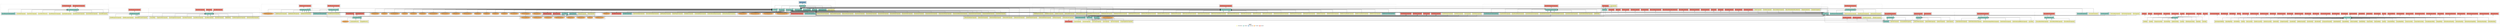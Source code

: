 digraph dependencies { node [shape="rect", style="filled", colorscheme=set312]; ranksep=0.4; compound=false; remincross=true; splines=true; splines=ortho; rankdir=LR; rankdir=TB; rankdir=BT; label=<<table BORDER="0"> <tr> <td colspan="5" align="center"><b>Legend</b></td> </tr> <tr> <td> <table BORDER="0"> <tr> <td bgcolor="#ffffb3" width="20"></td> <td>  Declarations</td> </tr> </table> </td> <td> <table BORDER="0"> <tr> <td bgcolor="#8dd3c7" width="20"></td> <td>  Module</td> </tr> </table> </td> <td> <table BORDER="0"> <tr> <td bgcolor="#80b1d3" width="20"></td> <td>  Bootstrap</td> </tr> </table> </td> <td> <table BORDER="0"> <tr> <td bgcolor="#fdb462" width="20"></td> <td>  Providers</td> </tr> </table> </td> <td> <table BORDER="0"> <tr> <td bgcolor="#fb8072" width="20"></td> <td>  Exports</td> </tr> </table> </td> </tr></table>>; ratio=compress; fontname="sans-serif";  subgraph "cluster_AppModule" { label=""; style="dotted";node [shape="folder", fillcolor=1]; subgraph cluster_AppModule_declarations { style="solid";node [style="filled", shape="rect"]; node [fillcolor=2]; "AppComponent"; }  "AppComponent" -> "AppModule" [style="solid", lhead="cluster_AppModule" ltail="cluster_AppModule_declarations"]; subgraph "cluster_AppModule_AppComponent_providers" { style="solid";  }    subgraph cluster_AppModule_imports { style="solid"; node [style="filled", fillcolor=1, shape="rect"];    "AppRoutingModule" [label="AppRoutingModule", shape="folder"];    "CollectionModule" [label="CollectionModule", shape="folder"];    "CoreModule" [label="CoreModule", shape="folder"];    "DialogModule" [label="DialogModule", shape="folder"];    "DocumentsModule" [label="DocumentsModule", shape="folder"];    "ViewModule" [label="ViewModule", shape="folder"];    "WorkspaceModule" [label="WorkspaceModule", shape="folder"];   }    "AppRoutingModule" -> "AppModule" [lhead="cluster_AppModule", ltail="cluster_AppModule_imports"];    "CollectionModule" -> "AppModule" [lhead="cluster_AppModule", ltail="cluster_AppModule_imports"];    "CoreModule" -> "AppModule" [lhead="cluster_AppModule", ltail="cluster_AppModule_imports"];    "DialogModule" -> "AppModule" [lhead="cluster_AppModule", ltail="cluster_AppModule_imports"];    "DocumentsModule" -> "AppModule" [lhead="cluster_AppModule", ltail="cluster_AppModule_imports"];    "ViewModule" -> "AppModule" [lhead="cluster_AppModule", ltail="cluster_AppModule_imports"];    "WorkspaceModule" -> "AppModule" [lhead="cluster_AppModule", ltail="cluster_AppModule_imports"];     subgraph cluster_AppModule_exports { style="solid";node [style="filled", fillcolor=4, shape="rect"];}    subgraph cluster_AppModule_bootstrap { style="solid"; node [style="filled", fillcolor=5, shape="rect"];  "AppComponent " [label="AppComponent ", shape="rect"]  }  "AppModule" -> "AppComponent " [style="dotted", lhead="cluster_AppModule_bootstrap" ltail="cluster_AppModule"];    subgraph cluster_AppModule_providers { style="solid"; node [style="filled", fillcolor=6, shape="rect"];   }     }  subgraph "cluster_AppRoutingModule" { label=""; style="dotted";node [shape="folder", fillcolor=1]; subgraph cluster_AppRoutingModule_declarations { style="solid";node [style="filled", shape="rect"]; }    subgraph cluster_AppRoutingModule_imports { style="solid"; node [style="filled", fillcolor=1, shape="rect"];   }     subgraph cluster_AppRoutingModule_exports { style="solid";node [style="filled", fillcolor=4, shape="rect"];}    subgraph cluster_AppRoutingModule_bootstrap { style="solid"; node [style="filled", fillcolor=5, shape="rect"];  }    subgraph cluster_AppRoutingModule_providers { style="solid"; node [style="filled", fillcolor=6, shape="rect"];   }     }  subgraph "cluster_AppStoreModule" { label=""; style="dotted";node [shape="folder", fillcolor=1]; subgraph cluster_AppStoreModule_declarations { style="solid";node [style="filled", shape="rect"]; }    subgraph cluster_AppStoreModule_imports { style="solid"; node [style="filled", fillcolor=1, shape="rect"];     }       subgraph cluster_AppStoreModule_exports { style="solid";node [style="filled", fillcolor=4, shape="rect"];}    subgraph cluster_AppStoreModule_bootstrap { style="solid"; node [style="filled", fillcolor=5, shape="rect"];  }    subgraph cluster_AppStoreModule_providers { style="solid"; node [style="filled", fillcolor=6, shape="rect"];   }     }  subgraph "cluster_ChartPerspectiveModule" { label=""; style="dotted";node [shape="folder", fillcolor=1]; subgraph cluster_ChartPerspectiveModule_declarations { style="solid";node [style="filled", shape="rect"]; node [fillcolor=2]; "AttributeSelectComponent"; node [fillcolor=2]; "ChartPerspectiveComponent"; node [fillcolor=2]; "ChartVisualizationComponent"; }  "AttributeSelectComponent" -> "ChartPerspectiveModule" [style="solid", lhead="cluster_ChartPerspectiveModule" ltail="cluster_ChartPerspectiveModule_declarations"]; subgraph "cluster_ChartPerspectiveModule_AttributeSelectComponent_providers" { style="solid";  }  "ChartPerspectiveComponent" -> "ChartPerspectiveModule" [style="solid", lhead="cluster_ChartPerspectiveModule" ltail="cluster_ChartPerspectiveModule_declarations"]; subgraph "cluster_ChartPerspectiveModule_ChartPerspectiveComponent_providers" { style="solid";  }  "ChartVisualizationComponent" -> "ChartPerspectiveModule" [style="solid", lhead="cluster_ChartPerspectiveModule" ltail="cluster_ChartPerspectiveModule_declarations"]; subgraph "cluster_ChartPerspectiveModule_ChartVisualizationComponent_providers" { style="solid";  }    subgraph cluster_ChartPerspectiveModule_imports { style="solid"; node [style="filled", fillcolor=1, shape="rect"];    "ChartPerspectiveRoutingModule" [label="ChartPerspectiveRoutingModule", shape="folder"];    "SharedModule" [label="SharedModule", shape="folder"];   }    "ChartPerspectiveRoutingModule" -> "ChartPerspectiveModule" [lhead="cluster_ChartPerspectiveModule", ltail="cluster_ChartPerspectiveModule_imports"];    "SharedModule" -> "ChartPerspectiveModule" [lhead="cluster_ChartPerspectiveModule", ltail="cluster_ChartPerspectiveModule_imports"];     subgraph cluster_ChartPerspectiveModule_exports { style="solid";node [style="filled", fillcolor=4, shape="rect"];"ChartPerspectiveComponent " [label="ChartPerspectiveComponent ", shape="rect"]}  "ChartPerspectiveModule" -> "ChartPerspectiveComponent " [style="dashed", ltail="cluster_ChartPerspectiveModule" lhead="cluster_ChartPerspectiveModule_exports"];    subgraph cluster_ChartPerspectiveModule_bootstrap { style="solid"; node [style="filled", fillcolor=5, shape="rect"];  }    subgraph cluster_ChartPerspectiveModule_providers { style="solid"; node [style="filled", fillcolor=6, shape="rect"];   }     }  subgraph "cluster_ChartPerspectiveRoutingModule" { label=""; style="dotted";node [shape="folder", fillcolor=1]; subgraph cluster_ChartPerspectiveRoutingModule_declarations { style="solid";node [style="filled", shape="rect"]; }    subgraph cluster_ChartPerspectiveRoutingModule_imports { style="solid"; node [style="filled", fillcolor=1, shape="rect"];   }     subgraph cluster_ChartPerspectiveRoutingModule_exports { style="solid";node [style="filled", fillcolor=4, shape="rect"];}    subgraph cluster_ChartPerspectiveRoutingModule_bootstrap { style="solid"; node [style="filled", fillcolor=5, shape="rect"];  }    subgraph cluster_ChartPerspectiveRoutingModule_providers { style="solid"; node [style="filled", fillcolor=6, shape="rect"];   }     }  subgraph "cluster_CollectionModule" { label=""; style="dotted";node [shape="folder", fillcolor=1]; subgraph cluster_CollectionModule_declarations { style="solid";node [style="filled", shape="rect"]; node [fillcolor=2]; "CollectionAttributesComponent"; node [fillcolor=2]; "CollectionComponent"; node [fillcolor=2]; "CollectionEventsComponent"; node [fillcolor=2]; "CollectionLinkTypesComponent"; node [fillcolor=2]; "CollectionListComponent"; node [fillcolor=2]; "CollectionSettingsComponent"; node [fillcolor=2]; "CollectionTabComponent"; node [fillcolor=2]; "CollectionUsersComponent"; node [fillcolor=2]; "LinkAttributeListComponent"; }  "CollectionAttributesComponent" -> "CollectionModule" [style="solid", lhead="cluster_CollectionModule" ltail="cluster_CollectionModule_declarations"]; subgraph "cluster_CollectionModule_CollectionAttributesComponent_providers" { style="solid";  }  "CollectionComponent" -> "CollectionModule" [style="solid", lhead="cluster_CollectionModule" ltail="cluster_CollectionModule_declarations"]; subgraph "cluster_CollectionModule_CollectionComponent_providers" { style="solid";  }  "CollectionEventsComponent" -> "CollectionModule" [style="solid", lhead="cluster_CollectionModule" ltail="cluster_CollectionModule_declarations"]; subgraph "cluster_CollectionModule_CollectionEventsComponent_providers" { style="solid";  }  "CollectionLinkTypesComponent" -> "CollectionModule" [style="solid", lhead="cluster_CollectionModule" ltail="cluster_CollectionModule_declarations"]; subgraph "cluster_CollectionModule_CollectionLinkTypesComponent_providers" { style="solid";  }  "CollectionListComponent" -> "CollectionModule" [style="solid", lhead="cluster_CollectionModule" ltail="cluster_CollectionModule_declarations"]; subgraph "cluster_CollectionModule_CollectionListComponent_providers" { style="solid";  }  "CollectionSettingsComponent" -> "CollectionModule" [style="solid", lhead="cluster_CollectionModule" ltail="cluster_CollectionModule_declarations"]; subgraph "cluster_CollectionModule_CollectionSettingsComponent_providers" { style="solid";  }  "CollectionTabComponent" -> "CollectionModule" [style="solid", lhead="cluster_CollectionModule" ltail="cluster_CollectionModule_declarations"]; subgraph "cluster_CollectionModule_CollectionTabComponent_providers" { style="solid";  }  "CollectionUsersComponent" -> "CollectionModule" [style="solid", lhead="cluster_CollectionModule" ltail="cluster_CollectionModule_declarations"]; subgraph "cluster_CollectionModule_CollectionUsersComponent_providers" { style="solid";  }  "LinkAttributeListComponent" -> "CollectionModule" [style="solid", lhead="cluster_CollectionModule" ltail="cluster_CollectionModule_declarations"]; subgraph "cluster_CollectionModule_LinkAttributeListComponent_providers" { style="solid";  }    subgraph cluster_CollectionModule_imports { style="solid"; node [style="filled", fillcolor=1, shape="rect"];    "CollectionRoutingModule" [label="CollectionRoutingModule", shape="folder"];    "PickerModule" [label="PickerModule", shape="folder"];    "SharedModule" [label="SharedModule", shape="folder"];    "UsersModule" [label="UsersModule", shape="folder"];   }    "CollectionRoutingModule" -> "CollectionModule" [lhead="cluster_CollectionModule", ltail="cluster_CollectionModule_imports"];    "PickerModule" -> "CollectionModule" [lhead="cluster_CollectionModule", ltail="cluster_CollectionModule_imports"];    "SharedModule" -> "CollectionModule" [lhead="cluster_CollectionModule", ltail="cluster_CollectionModule_imports"];    "UsersModule" -> "CollectionModule" [lhead="cluster_CollectionModule", ltail="cluster_CollectionModule_imports"];     subgraph cluster_CollectionModule_exports { style="solid";node [style="filled", fillcolor=4, shape="rect"];}    subgraph cluster_CollectionModule_bootstrap { style="solid"; node [style="filled", fillcolor=5, shape="rect"];  }    subgraph cluster_CollectionModule_providers { style="solid"; node [style="filled", fillcolor=6, shape="rect"];    "CollectionSettingsGuard" [label="CollectionSettingsGuard", shape="oval"];   }    "CollectionSettingsGuard" -> "CollectionModule" [lhead="cluster_CollectionModule", ltail="cluster_CollectionModule_providers"];     }  subgraph "cluster_CollectionRoutingModule" { label=""; style="dotted";node [shape="folder", fillcolor=1]; subgraph cluster_CollectionRoutingModule_declarations { style="solid";node [style="filled", shape="rect"]; }    subgraph cluster_CollectionRoutingModule_imports { style="solid"; node [style="filled", fillcolor=1, shape="rect"];   }     subgraph cluster_CollectionRoutingModule_exports { style="solid";node [style="filled", fillcolor=4, shape="rect"];}    subgraph cluster_CollectionRoutingModule_bootstrap { style="solid"; node [style="filled", fillcolor=5, shape="rect"];  }    subgraph cluster_CollectionRoutingModule_providers { style="solid"; node [style="filled", fillcolor=6, shape="rect"];   }     }  subgraph "cluster_CoreModule" { label=""; style="dotted";node [shape="folder", fillcolor=1]; subgraph cluster_CoreModule_declarations { style="solid";node [style="filled", shape="rect"]; node [fillcolor=2]; "HomeComponent"; node [fillcolor=2]; "TopPanelComponent"; }  "HomeComponent" -> "CoreModule" [style="solid", lhead="cluster_CoreModule" ltail="cluster_CoreModule_declarations"]; subgraph "cluster_CoreModule_HomeComponent_providers" { style="solid";  }  "TopPanelComponent" -> "CoreModule" [style="solid", lhead="cluster_CoreModule" ltail="cluster_CoreModule_declarations"]; subgraph "cluster_CoreModule_TopPanelComponent_providers" { style="solid";  }    subgraph cluster_CoreModule_imports { style="solid"; node [style="filled", fillcolor=1, shape="rect"];    "AppStoreModule" [label="AppStoreModule", shape="folder"];    "GuardsModule" [label="GuardsModule", shape="folder"];    "SharedModule" [label="SharedModule", shape="folder"];   }    "AppStoreModule" -> "CoreModule" [lhead="cluster_CoreModule", ltail="cluster_CoreModule_imports"];    "GuardsModule" -> "CoreModule" [lhead="cluster_CoreModule", ltail="cluster_CoreModule_imports"];    "SharedModule" -> "CoreModule" [lhead="cluster_CoreModule", ltail="cluster_CoreModule_imports"];     subgraph cluster_CoreModule_exports { style="solid";node [style="filled", fillcolor=4, shape="rect"];"HomeComponent " [label="HomeComponent ", shape="rect"]"TopPanelComponent " [label="TopPanelComponent ", shape="rect"]}  "CoreModule" -> "HomeComponent " [style="dashed", ltail="cluster_CoreModule" lhead="cluster_CoreModule_exports"];  "CoreModule" -> "TopPanelComponent " [style="dashed", ltail="cluster_CoreModule" lhead="cluster_CoreModule_exports"];    subgraph cluster_CoreModule_bootstrap { style="solid"; node [style="filled", fillcolor=5, shape="rect"];  }    subgraph cluster_CoreModule_providers { style="solid"; node [style="filled", fillcolor=6, shape="rect"];    "CollectionService" [label="CollectionService", shape="oval"];    "CollectionValidators" [label="CollectionValidators", shape="oval"];    "DocumentService" [label="DocumentService", shape="oval"];    "EventService" [label="EventService", shape="oval"];    "GlobalService" [label="GlobalService", shape="oval"];    "GroupService" [label="GroupService", shape="oval"];    "ImportService" [label="ImportService", shape="oval"];    "LinkInstanceService" [label="LinkInstanceService", shape="oval"];    "LinkTypeService" [label="LinkTypeService", shape="oval"];    "NotificationService" [label="NotificationService", shape="oval"];    "OrganizationService" [label="OrganizationService", shape="oval"];    "ProjectService" [label="ProjectService", shape="oval"];    "SearchService" [label="SearchService", shape="oval"];    "UserService" [label="UserService", shape="oval"];    "UserSettingsService" [label="UserSettingsService", shape="oval"];    "ViewService" [label="ViewService", shape="oval"];    "WorkspaceGuard" [label="WorkspaceGuard", shape="oval"];   }    "CollectionService" -> "CoreModule" [lhead="cluster_CoreModule", ltail="cluster_CoreModule_providers"];    "CollectionValidators" -> "CoreModule" [lhead="cluster_CoreModule", ltail="cluster_CoreModule_providers"];    "DocumentService" -> "CoreModule" [lhead="cluster_CoreModule", ltail="cluster_CoreModule_providers"];    "EventService" -> "CoreModule" [lhead="cluster_CoreModule", ltail="cluster_CoreModule_providers"];    "GlobalService" -> "CoreModule" [lhead="cluster_CoreModule", ltail="cluster_CoreModule_providers"];    "GroupService" -> "CoreModule" [lhead="cluster_CoreModule", ltail="cluster_CoreModule_providers"];    "ImportService" -> "CoreModule" [lhead="cluster_CoreModule", ltail="cluster_CoreModule_providers"];    "LinkInstanceService" -> "CoreModule" [lhead="cluster_CoreModule", ltail="cluster_CoreModule_providers"];    "LinkTypeService" -> "CoreModule" [lhead="cluster_CoreModule", ltail="cluster_CoreModule_providers"];    "NotificationService" -> "CoreModule" [lhead="cluster_CoreModule", ltail="cluster_CoreModule_providers"];    "OrganizationService" -> "CoreModule" [lhead="cluster_CoreModule", ltail="cluster_CoreModule_providers"];    "ProjectService" -> "CoreModule" [lhead="cluster_CoreModule", ltail="cluster_CoreModule_providers"];    "SearchService" -> "CoreModule" [lhead="cluster_CoreModule", ltail="cluster_CoreModule_providers"];    "UserService" -> "CoreModule" [lhead="cluster_CoreModule", ltail="cluster_CoreModule_providers"];    "UserSettingsService" -> "CoreModule" [lhead="cluster_CoreModule", ltail="cluster_CoreModule_providers"];    "ViewService" -> "CoreModule" [lhead="cluster_CoreModule", ltail="cluster_CoreModule_providers"];    "WorkspaceGuard" -> "CoreModule" [lhead="cluster_CoreModule", ltail="cluster_CoreModule_providers"];     }  subgraph "cluster_DetailPerspectiveModule" { label=""; style="dotted";node [shape="folder", fillcolor=1]; subgraph cluster_DetailPerspectiveModule_declarations { style="solid";node [style="filled", shape="rect"]; node [fillcolor=2]; "DetailPerspectiveComponent"; }  "DetailPerspectiveComponent" -> "DetailPerspectiveModule" [style="solid", lhead="cluster_DetailPerspectiveModule" ltail="cluster_DetailPerspectiveModule_declarations"]; subgraph "cluster_DetailPerspectiveModule_DetailPerspectiveComponent_providers" { style="solid";  }    subgraph cluster_DetailPerspectiveModule_imports { style="solid"; node [style="filled", fillcolor=1, shape="rect"];    "DetailPerspectiveRoutingModule" [label="DetailPerspectiveRoutingModule", shape="folder"];    "SharedModule" [label="SharedModule", shape="folder"];   }    "DetailPerspectiveRoutingModule" -> "DetailPerspectiveModule" [lhead="cluster_DetailPerspectiveModule", ltail="cluster_DetailPerspectiveModule_imports"];    "SharedModule" -> "DetailPerspectiveModule" [lhead="cluster_DetailPerspectiveModule", ltail="cluster_DetailPerspectiveModule_imports"];     subgraph cluster_DetailPerspectiveModule_exports { style="solid";node [style="filled", fillcolor=4, shape="rect"];"DetailPerspectiveComponent " [label="DetailPerspectiveComponent ", shape="rect"]}  "DetailPerspectiveModule" -> "DetailPerspectiveComponent " [style="dashed", ltail="cluster_DetailPerspectiveModule" lhead="cluster_DetailPerspectiveModule_exports"];    subgraph cluster_DetailPerspectiveModule_bootstrap { style="solid"; node [style="filled", fillcolor=5, shape="rect"];  }    subgraph cluster_DetailPerspectiveModule_providers { style="solid"; node [style="filled", fillcolor=6, shape="rect"];   }     }  subgraph "cluster_DetailPerspectiveRoutingModule" { label=""; style="dotted";node [shape="folder", fillcolor=1]; subgraph cluster_DetailPerspectiveRoutingModule_declarations { style="solid";node [style="filled", shape="rect"]; }    subgraph cluster_DetailPerspectiveRoutingModule_imports { style="solid"; node [style="filled", fillcolor=1, shape="rect"];   }     subgraph cluster_DetailPerspectiveRoutingModule_exports { style="solid";node [style="filled", fillcolor=4, shape="rect"];}    subgraph cluster_DetailPerspectiveRoutingModule_bootstrap { style="solid"; node [style="filled", fillcolor=5, shape="rect"];  }    subgraph cluster_DetailPerspectiveRoutingModule_providers { style="solid"; node [style="filled", fillcolor=6, shape="rect"];   }     }  subgraph "cluster_DialogModule" { label=""; style="dotted";node [shape="folder", fillcolor=1]; subgraph cluster_DialogModule_declarations { style="solid";node [style="filled", shape="rect"]; node [fillcolor=2]; "CollectionNameInputComponent"; node [fillcolor=2]; "CreateCollectionDialogComponent"; node [fillcolor=2]; "CreateLinkDialogComponent"; node [fillcolor=2]; "DialogBaseComponent"; node [fillcolor=2]; "DialogWrapperComponent"; node [fillcolor=2]; "LinkNameInputComponent"; node [fillcolor=2]; "OverwriteViewDialogComponent"; node [fillcolor=2]; "ShareViewDialogComponent"; }  "CollectionNameInputComponent" -> "DialogModule" [style="solid", lhead="cluster_DialogModule" ltail="cluster_DialogModule_declarations"]; subgraph "cluster_DialogModule_CollectionNameInputComponent_providers" { style="solid";  }  "CreateCollectionDialogComponent" -> "DialogModule" [style="solid", lhead="cluster_DialogModule" ltail="cluster_DialogModule_declarations"]; subgraph "cluster_DialogModule_CreateCollectionDialogComponent_providers" { style="solid";  }  "CreateLinkDialogComponent" -> "DialogModule" [style="solid", lhead="cluster_DialogModule" ltail="cluster_DialogModule_declarations"]; subgraph "cluster_DialogModule_CreateLinkDialogComponent_providers" { style="solid";  }  "DialogBaseComponent" -> "DialogModule" [style="solid", lhead="cluster_DialogModule" ltail="cluster_DialogModule_declarations"]; subgraph "cluster_DialogModule_DialogBaseComponent_providers" { style="solid";  }  "DialogWrapperComponent" -> "DialogModule" [style="solid", lhead="cluster_DialogModule" ltail="cluster_DialogModule_declarations"]; subgraph "cluster_DialogModule_DialogWrapperComponent_providers" { style="solid";  }  "LinkNameInputComponent" -> "DialogModule" [style="solid", lhead="cluster_DialogModule" ltail="cluster_DialogModule_declarations"]; subgraph "cluster_DialogModule_LinkNameInputComponent_providers" { style="solid";  }  "OverwriteViewDialogComponent" -> "DialogModule" [style="solid", lhead="cluster_DialogModule" ltail="cluster_DialogModule_declarations"]; subgraph "cluster_DialogModule_OverwriteViewDialogComponent_providers" { style="solid";  }  "ShareViewDialogComponent" -> "DialogModule" [style="solid", lhead="cluster_DialogModule" ltail="cluster_DialogModule_declarations"]; subgraph "cluster_DialogModule_ShareViewDialogComponent_providers" { style="solid";  }    subgraph cluster_DialogModule_imports { style="solid"; node [style="filled", fillcolor=1, shape="rect"];    "DialogRoutingModule" [label="DialogRoutingModule", shape="folder"];    "PickerModule" [label="PickerModule", shape="folder"];    "SharedModule" [label="SharedModule", shape="folder"];   }    "DialogRoutingModule" -> "DialogModule" [lhead="cluster_DialogModule", ltail="cluster_DialogModule_imports"];    "PickerModule" -> "DialogModule" [lhead="cluster_DialogModule", ltail="cluster_DialogModule_imports"];    "SharedModule" -> "DialogModule" [lhead="cluster_DialogModule", ltail="cluster_DialogModule_imports"];     subgraph cluster_DialogModule_exports { style="solid";node [style="filled", fillcolor=4, shape="rect"];"DialogBaseComponent " [label="DialogBaseComponent ", shape="rect"]}  "DialogModule" -> "DialogBaseComponent " [style="dashed", ltail="cluster_DialogModule" lhead="cluster_DialogModule_exports"];    subgraph cluster_DialogModule_bootstrap { style="solid"; node [style="filled", fillcolor=5, shape="rect"];  }    subgraph cluster_DialogModule_providers { style="solid"; node [style="filled", fillcolor=6, shape="rect"];    "DialogService" [label="DialogService", shape="oval"];   }    "DialogService" -> "DialogModule" [lhead="cluster_DialogModule", ltail="cluster_DialogModule_providers"];     }  subgraph "cluster_DialogRoutingModule" { label=""; style="dotted";node [shape="folder", fillcolor=1]; subgraph cluster_DialogRoutingModule_declarations { style="solid";node [style="filled", shape="rect"]; }    subgraph cluster_DialogRoutingModule_imports { style="solid"; node [style="filled", fillcolor=1, shape="rect"];   }     subgraph cluster_DialogRoutingModule_exports { style="solid";node [style="filled", fillcolor=4, shape="rect"];}    subgraph cluster_DialogRoutingModule_bootstrap { style="solid"; node [style="filled", fillcolor=5, shape="rect"];  }    subgraph cluster_DialogRoutingModule_providers { style="solid"; node [style="filled", fillcolor=6, shape="rect"];   }     }  subgraph "cluster_DocumentModule" { label=""; style="dotted";node [shape="folder", fillcolor=1]; subgraph cluster_DocumentModule_declarations { style="solid";node [style="filled", shape="rect"]; node [fillcolor=2]; "DocumentDetailComponent"; node [fillcolor=2]; "KeyValueComponent"; }  "DocumentDetailComponent" -> "DocumentModule" [style="solid", lhead="cluster_DocumentModule" ltail="cluster_DocumentModule_declarations"]; subgraph "cluster_DocumentModule_DocumentDetailComponent_providers" { style="solid";  }  "KeyValueComponent" -> "DocumentModule" [style="solid", lhead="cluster_DocumentModule" ltail="cluster_DocumentModule_declarations"]; subgraph "cluster_DocumentModule_KeyValueComponent_providers" { style="solid";  }    subgraph cluster_DocumentModule_imports { style="solid"; node [style="filled", fillcolor=1, shape="rect"];    "InputModule" [label="InputModule", shape="folder"];   }    "InputModule" -> "DocumentModule" [lhead="cluster_DocumentModule", ltail="cluster_DocumentModule_imports"];     subgraph cluster_DocumentModule_exports { style="solid";node [style="filled", fillcolor=4, shape="rect"];"DocumentDetailComponent " [label="DocumentDetailComponent ", shape="rect"]}  "DocumentModule" -> "DocumentDetailComponent " [style="dashed", ltail="cluster_DocumentModule" lhead="cluster_DocumentModule_exports"];    subgraph cluster_DocumentModule_bootstrap { style="solid"; node [style="filled", fillcolor=5, shape="rect"];  }    subgraph cluster_DocumentModule_providers { style="solid"; node [style="filled", fillcolor=6, shape="rect"];   }     }  subgraph "cluster_DocumentRoutingModule" { label=""; style="dotted";node [shape="folder", fillcolor=1]; subgraph cluster_DocumentRoutingModule_declarations { style="solid";node [style="filled", shape="rect"]; }    subgraph cluster_DocumentRoutingModule_imports { style="solid"; node [style="filled", fillcolor=1, shape="rect"];   }     subgraph cluster_DocumentRoutingModule_exports { style="solid";node [style="filled", fillcolor=4, shape="rect"];}    subgraph cluster_DocumentRoutingModule_bootstrap { style="solid"; node [style="filled", fillcolor=5, shape="rect"];  }    subgraph cluster_DocumentRoutingModule_providers { style="solid"; node [style="filled", fillcolor=6, shape="rect"];   }     }  subgraph "cluster_DocumentsModule" { label=""; style="dotted";node [shape="folder", fillcolor=1]; subgraph cluster_DocumentsModule_declarations { style="solid";node [style="filled", shape="rect"]; node [fillcolor=2]; "DocumentsComponent"; }  "DocumentsComponent" -> "DocumentsModule" [style="solid", lhead="cluster_DocumentsModule" ltail="cluster_DocumentsModule_declarations"]; subgraph "cluster_DocumentsModule_DocumentsComponent_providers" { style="solid";  }    subgraph cluster_DocumentsModule_imports { style="solid"; node [style="filled", fillcolor=1, shape="rect"];    "DocumentRoutingModule" [label="DocumentRoutingModule", shape="folder"];    "SharedModule" [label="SharedModule", shape="folder"];   }    "DocumentRoutingModule" -> "DocumentsModule" [lhead="cluster_DocumentsModule", ltail="cluster_DocumentsModule_imports"];    "SharedModule" -> "DocumentsModule" [lhead="cluster_DocumentsModule", ltail="cluster_DocumentsModule_imports"];     subgraph cluster_DocumentsModule_exports { style="solid";node [style="filled", fillcolor=4, shape="rect"];}    subgraph cluster_DocumentsModule_bootstrap { style="solid"; node [style="filled", fillcolor=5, shape="rect"];  }    subgraph cluster_DocumentsModule_providers { style="solid"; node [style="filled", fillcolor=6, shape="rect"];   }     }  subgraph "cluster_DragAndDropModule" { label=""; style="dotted";node [shape="folder", fillcolor=1]; subgraph cluster_DragAndDropModule_declarations { style="solid";node [style="filled", shape="rect"]; node [fillcolor=2]; "DraggableDirective"; node [fillcolor=2]; "DropTargetDirective"; }  "DraggableDirective" -> "DragAndDropModule" [style="solid", lhead="cluster_DragAndDropModule" ltail="cluster_DragAndDropModule_declarations"]; subgraph "cluster_DragAndDropModule_DraggableDirective_providers" { style="solid";  }  "DropTargetDirective" -> "DragAndDropModule" [style="solid", lhead="cluster_DragAndDropModule" ltail="cluster_DragAndDropModule_declarations"]; subgraph "cluster_DragAndDropModule_DropTargetDirective_providers" { style="solid";  }    subgraph cluster_DragAndDropModule_imports { style="solid"; node [style="filled", fillcolor=1, shape="rect"];   }     subgraph cluster_DragAndDropModule_exports { style="solid";node [style="filled", fillcolor=4, shape="rect"];"DraggableDirective " [label="DraggableDirective ", shape="rect"]"DropTargetDirective " [label="DropTargetDirective ", shape="rect"]}  "DragAndDropModule" -> "DraggableDirective " [style="dashed", ltail="cluster_DragAndDropModule" lhead="cluster_DragAndDropModule_exports"];  "DragAndDropModule" -> "DropTargetDirective " [style="dashed", ltail="cluster_DragAndDropModule" lhead="cluster_DragAndDropModule_exports"];    subgraph cluster_DragAndDropModule_bootstrap { style="solid"; node [style="filled", fillcolor=5, shape="rect"];  }    subgraph cluster_DragAndDropModule_providers { style="solid"; node [style="filled", fillcolor=6, shape="rect"];    "DragService" [label="DragService", shape="oval"];   }    "DragService" -> "DragAndDropModule" [lhead="cluster_DragAndDropModule", ltail="cluster_DragAndDropModule_providers"];     }  subgraph "cluster_GuardsModule" { label=""; style="dotted";node [shape="folder", fillcolor=1]; subgraph cluster_GuardsModule_declarations { style="solid";node [style="filled", shape="rect"]; }    subgraph cluster_GuardsModule_imports { style="solid"; node [style="filled", fillcolor=1, shape="rect"];   }     subgraph cluster_GuardsModule_exports { style="solid";node [style="filled", fillcolor=4, shape="rect"];}    subgraph cluster_GuardsModule_bootstrap { style="solid"; node [style="filled", fillcolor=5, shape="rect"];  }    subgraph cluster_GuardsModule_providers { style="solid"; node [style="filled", fillcolor=6, shape="rect"];    "AppRedirectGuard" [label="AppRedirectGuard", shape="oval"];    "AuthGuard" [label="AuthGuard", shape="oval"];    "CollectionsGuard" [label="CollectionsGuard", shape="oval"];    "LinkTypesGuard" [label="LinkTypesGuard", shape="oval"];    "PageNotFoundGuard" [label="PageNotFoundGuard", shape="oval"];    "ViewExistGuard" [label="ViewExistGuard", shape="oval"];    "ViewRedirectGuard" [label="ViewRedirectGuard", shape="oval"];    "ViewsLoadedGuard" [label="ViewsLoadedGuard", shape="oval"];   }    "AppRedirectGuard" -> "GuardsModule" [lhead="cluster_GuardsModule", ltail="cluster_GuardsModule_providers"];    "AuthGuard" -> "GuardsModule" [lhead="cluster_GuardsModule", ltail="cluster_GuardsModule_providers"];    "CollectionsGuard" -> "GuardsModule" [lhead="cluster_GuardsModule", ltail="cluster_GuardsModule_providers"];    "LinkTypesGuard" -> "GuardsModule" [lhead="cluster_GuardsModule", ltail="cluster_GuardsModule_providers"];    "PageNotFoundGuard" -> "GuardsModule" [lhead="cluster_GuardsModule", ltail="cluster_GuardsModule_providers"];    "ViewExistGuard" -> "GuardsModule" [lhead="cluster_GuardsModule", ltail="cluster_GuardsModule_providers"];    "ViewRedirectGuard" -> "GuardsModule" [lhead="cluster_GuardsModule", ltail="cluster_GuardsModule_providers"];    "ViewsLoadedGuard" -> "GuardsModule" [lhead="cluster_GuardsModule", ltail="cluster_GuardsModule_providers"];     }  subgraph "cluster_InputModule" { label=""; style="dotted";node [shape="folder", fillcolor=1]; subgraph cluster_InputModule_declarations { style="solid";node [style="filled", shape="rect"]; node [fillcolor=2]; "FilterBoxComponent"; node [fillcolor=2]; "InputBoxComponent"; }  "FilterBoxComponent" -> "InputModule" [style="solid", lhead="cluster_InputModule" ltail="cluster_InputModule_declarations"]; subgraph "cluster_InputModule_FilterBoxComponent_providers" { style="solid";  }  "InputBoxComponent" -> "InputModule" [style="solid", lhead="cluster_InputModule" ltail="cluster_InputModule_declarations"]; subgraph "cluster_InputModule_InputBoxComponent_providers" { style="solid";  }    subgraph cluster_InputModule_imports { style="solid"; node [style="filled", fillcolor=1, shape="rect"];   }     subgraph cluster_InputModule_exports { style="solid";node [style="filled", fillcolor=4, shape="rect"];"FilterBoxComponent " [label="FilterBoxComponent ", shape="rect"]"InputBoxComponent " [label="InputBoxComponent ", shape="rect"]}  "InputModule" -> "FilterBoxComponent " [style="dashed", ltail="cluster_InputModule" lhead="cluster_InputModule_exports"];  "InputModule" -> "InputBoxComponent " [style="dashed", ltail="cluster_InputModule" lhead="cluster_InputModule_exports"];    subgraph cluster_InputModule_bootstrap { style="solid"; node [style="filled", fillcolor=5, shape="rect"];  }    subgraph cluster_InputModule_providers { style="solid"; node [style="filled", fillcolor=6, shape="rect"];   }     }  subgraph "cluster_LinksModule" { label=""; style="dotted";node [shape="folder", fillcolor=1]; subgraph cluster_LinksModule_declarations { style="solid";node [style="filled", shape="rect"]; node [fillcolor=2]; "LinksComponent"; node [fillcolor=2]; "LinksListComponent"; node [fillcolor=2]; "LinksListTableComponent"; node [fillcolor=2]; "LinksListTabsComponent"; }  "LinksComponent" -> "LinksModule" [style="solid", lhead="cluster_LinksModule" ltail="cluster_LinksModule_declarations"]; subgraph "cluster_LinksModule_LinksComponent_providers" { style="solid";  }  "LinksListComponent" -> "LinksModule" [style="solid", lhead="cluster_LinksModule" ltail="cluster_LinksModule_declarations"]; subgraph "cluster_LinksModule_LinksListComponent_providers" { style="solid";  }  "LinksListTableComponent" -> "LinksModule" [style="solid", lhead="cluster_LinksModule" ltail="cluster_LinksModule_declarations"]; subgraph "cluster_LinksModule_LinksListTableComponent_providers" { style="solid";  }  "LinksListTabsComponent" -> "LinksModule" [style="solid", lhead="cluster_LinksModule" ltail="cluster_LinksModule_declarations"]; subgraph "cluster_LinksModule_LinksListTabsComponent_providers" { style="solid";  }    subgraph cluster_LinksModule_imports { style="solid"; node [style="filled", fillcolor=1, shape="rect"];    "InputModule" [label="InputModule", shape="folder"];    "PickerModule" [label="PickerModule", shape="folder"];   }    "InputModule" -> "LinksModule" [lhead="cluster_LinksModule", ltail="cluster_LinksModule_imports"];    "PickerModule" -> "LinksModule" [lhead="cluster_LinksModule", ltail="cluster_LinksModule_imports"];     subgraph cluster_LinksModule_exports { style="solid";node [style="filled", fillcolor=4, shape="rect"];"LinksComponent " [label="LinksComponent ", shape="rect"]"LinksListComponent " [label="LinksListComponent ", shape="rect"]}  "LinksModule" -> "LinksComponent " [style="dashed", ltail="cluster_LinksModule" lhead="cluster_LinksModule_exports"];  "LinksModule" -> "LinksListComponent " [style="dashed", ltail="cluster_LinksModule" lhead="cluster_LinksModule_exports"];    subgraph cluster_LinksModule_bootstrap { style="solid"; node [style="filled", fillcolor=5, shape="rect"];  }    subgraph cluster_LinksModule_providers { style="solid"; node [style="filled", fillcolor=6, shape="rect"];   }     }  subgraph "cluster_PickerModule" { label=""; style="dotted";node [shape="folder", fillcolor=1]; subgraph cluster_PickerModule_declarations { style="solid";node [style="filled", shape="rect"]; node [fillcolor=2]; "ColorPickerComponent"; node [fillcolor=2]; "IconComponent"; node [fillcolor=2]; "IconPickerComponent"; node [fillcolor=2]; "IconsPresenterComponent"; }  "ColorPickerComponent" -> "PickerModule" [style="solid", lhead="cluster_PickerModule" ltail="cluster_PickerModule_declarations"]; subgraph "cluster_PickerModule_ColorPickerComponent_providers" { style="solid";  }  "IconComponent" -> "PickerModule" [style="solid", lhead="cluster_PickerModule" ltail="cluster_PickerModule_declarations"]; subgraph "cluster_PickerModule_IconComponent_providers" { style="solid";  }  "IconPickerComponent" -> "PickerModule" [style="solid", lhead="cluster_PickerModule" ltail="cluster_PickerModule_declarations"]; subgraph "cluster_PickerModule_IconPickerComponent_providers" { style="solid";  }  "IconsPresenterComponent" -> "PickerModule" [style="solid", lhead="cluster_PickerModule" ltail="cluster_PickerModule_declarations"]; subgraph "cluster_PickerModule_IconsPresenterComponent_providers" { style="solid";  }    subgraph cluster_PickerModule_imports { style="solid"; node [style="filled", fillcolor=1, shape="rect"];   }     subgraph cluster_PickerModule_exports { style="solid";node [style="filled", fillcolor=4, shape="rect"];"ColorPickerComponent " [label="ColorPickerComponent ", shape="rect"]"IconComponent " [label="IconComponent ", shape="rect"]"IconPickerComponent " [label="IconPickerComponent ", shape="rect"]"IconsPresenterComponent " [label="IconsPresenterComponent ", shape="rect"]}  "PickerModule" -> "ColorPickerComponent " [style="dashed", ltail="cluster_PickerModule" lhead="cluster_PickerModule_exports"];  "PickerModule" -> "IconComponent " [style="dashed", ltail="cluster_PickerModule" lhead="cluster_PickerModule_exports"];  "PickerModule" -> "IconPickerComponent " [style="dashed", ltail="cluster_PickerModule" lhead="cluster_PickerModule_exports"];  "PickerModule" -> "IconsPresenterComponent " [style="dashed", ltail="cluster_PickerModule" lhead="cluster_PickerModule_exports"];    subgraph cluster_PickerModule_bootstrap { style="solid"; node [style="filled", fillcolor=5, shape="rect"];  }    subgraph cluster_PickerModule_providers { style="solid"; node [style="filled", fillcolor=6, shape="rect"];   }     }  subgraph "cluster_PipesModule" { label=""; style="dotted";node [shape="folder", fillcolor=1]; subgraph cluster_PipesModule_declarations { style="solid";node [style="filled", shape="rect"]; node [fillcolor=2]; "ColorsPipe"; node [fillcolor=2]; "EmptyPipe"; node [fillcolor=2]; "FilterPerspectivesPipe"; node [fillcolor=2]; "IconsPipe"; node [fillcolor=2]; "LightenColorPipe"; node [fillcolor=2]; "NativeDatePipe"; node [fillcolor=2]; "PerspectiveIconPipe"; node [fillcolor=2]; "PixelPipe"; node [fillcolor=2]; "PrefixPipe"; }  "ColorsPipe" -> "PipesModule" [style="solid", lhead="cluster_PipesModule" ltail="cluster_PipesModule_declarations"]; subgraph "cluster_PipesModule_ColorsPipe_providers" { style="solid";  }  "EmptyPipe" -> "PipesModule" [style="solid", lhead="cluster_PipesModule" ltail="cluster_PipesModule_declarations"]; subgraph "cluster_PipesModule_EmptyPipe_providers" { style="solid";  }  "FilterPerspectivesPipe" -> "PipesModule" [style="solid", lhead="cluster_PipesModule" ltail="cluster_PipesModule_declarations"]; subgraph "cluster_PipesModule_FilterPerspectivesPipe_providers" { style="solid";  }  "IconsPipe" -> "PipesModule" [style="solid", lhead="cluster_PipesModule" ltail="cluster_PipesModule_declarations"]; subgraph "cluster_PipesModule_IconsPipe_providers" { style="solid";  }  "LightenColorPipe" -> "PipesModule" [style="solid", lhead="cluster_PipesModule" ltail="cluster_PipesModule_declarations"]; subgraph "cluster_PipesModule_LightenColorPipe_providers" { style="solid";  }  "NativeDatePipe" -> "PipesModule" [style="solid", lhead="cluster_PipesModule" ltail="cluster_PipesModule_declarations"]; subgraph "cluster_PipesModule_NativeDatePipe_providers" { style="solid";  }  "PerspectiveIconPipe" -> "PipesModule" [style="solid", lhead="cluster_PipesModule" ltail="cluster_PipesModule_declarations"]; subgraph "cluster_PipesModule_PerspectiveIconPipe_providers" { style="solid";  }  "PixelPipe" -> "PipesModule" [style="solid", lhead="cluster_PipesModule" ltail="cluster_PipesModule_declarations"]; subgraph "cluster_PipesModule_PixelPipe_providers" { style="solid";  }  "PrefixPipe" -> "PipesModule" [style="solid", lhead="cluster_PipesModule" ltail="cluster_PipesModule_declarations"]; subgraph "cluster_PipesModule_PrefixPipe_providers" { style="solid";  }    subgraph cluster_PipesModule_imports { style="solid"; node [style="filled", fillcolor=1, shape="rect"];   }     subgraph cluster_PipesModule_exports { style="solid";node [style="filled", fillcolor=4, shape="rect"];"ColorsPipe " [label="ColorsPipe ", shape="rect"]"EmptyPipe " [label="EmptyPipe ", shape="rect"]"FilterPerspectivesPipe " [label="FilterPerspectivesPipe ", shape="rect"]"IconsPipe " [label="IconsPipe ", shape="rect"]"LightenColorPipe " [label="LightenColorPipe ", shape="rect"]"NativeDatePipe " [label="NativeDatePipe ", shape="rect"]"PerspectiveIconPipe " [label="PerspectiveIconPipe ", shape="rect"]"PixelPipe " [label="PixelPipe ", shape="rect"]"PrefixPipe " [label="PrefixPipe ", shape="rect"]}  "PipesModule" -> "ColorsPipe " [style="dashed", ltail="cluster_PipesModule" lhead="cluster_PipesModule_exports"];  "PipesModule" -> "EmptyPipe " [style="dashed", ltail="cluster_PipesModule" lhead="cluster_PipesModule_exports"];  "PipesModule" -> "FilterPerspectivesPipe " [style="dashed", ltail="cluster_PipesModule" lhead="cluster_PipesModule_exports"];  "PipesModule" -> "IconsPipe " [style="dashed", ltail="cluster_PipesModule" lhead="cluster_PipesModule_exports"];  "PipesModule" -> "LightenColorPipe " [style="dashed", ltail="cluster_PipesModule" lhead="cluster_PipesModule_exports"];  "PipesModule" -> "NativeDatePipe " [style="dashed", ltail="cluster_PipesModule" lhead="cluster_PipesModule_exports"];  "PipesModule" -> "PerspectiveIconPipe " [style="dashed", ltail="cluster_PipesModule" lhead="cluster_PipesModule_exports"];  "PipesModule" -> "PixelPipe " [style="dashed", ltail="cluster_PipesModule" lhead="cluster_PipesModule_exports"];  "PipesModule" -> "PrefixPipe " [style="dashed", ltail="cluster_PipesModule" lhead="cluster_PipesModule_exports"];    subgraph cluster_PipesModule_bootstrap { style="solid"; node [style="filled", fillcolor=5, shape="rect"];  }    subgraph cluster_PipesModule_providers { style="solid"; node [style="filled", fillcolor=6, shape="rect"];   }     }  subgraph "cluster_PostItCollectionsModule" { label=""; style="dotted";node [shape="folder", fillcolor=1]; subgraph cluster_PostItCollectionsModule_declarations { style="solid";node [style="filled", shape="rect"]; node [fillcolor=2]; "LayoutItem"; node [fillcolor=2]; "PostItCollectionAddButtonComponent"; node [fillcolor=2]; "PostItCollectionComponent"; node [fillcolor=2]; "PostItCollectionImportButtonComponent"; node [fillcolor=2]; "PostItCollectionNameComponent"; node [fillcolor=2]; "PostItCollectionsComponent"; }  "LayoutItem" -> "PostItCollectionsModule" [style="solid", lhead="cluster_PostItCollectionsModule" ltail="cluster_PostItCollectionsModule_declarations"]; subgraph "cluster_PostItCollectionsModule_LayoutItem_providers" { style="solid";  }  "PostItCollectionAddButtonComponent" -> "PostItCollectionsModule" [style="solid", lhead="cluster_PostItCollectionsModule" ltail="cluster_PostItCollectionsModule_declarations"]; subgraph "cluster_PostItCollectionsModule_PostItCollectionAddButtonComponent_providers" { style="solid";  }  "PostItCollectionComponent" -> "PostItCollectionsModule" [style="solid", lhead="cluster_PostItCollectionsModule" ltail="cluster_PostItCollectionsModule_declarations"]; subgraph "cluster_PostItCollectionsModule_PostItCollectionComponent_providers" { style="solid";  }  "PostItCollectionImportButtonComponent" -> "PostItCollectionsModule" [style="solid", lhead="cluster_PostItCollectionsModule" ltail="cluster_PostItCollectionsModule_declarations"]; subgraph "cluster_PostItCollectionsModule_PostItCollectionImportButtonComponent_providers" { style="solid";  }  "PostItCollectionNameComponent" -> "PostItCollectionsModule" [style="solid", lhead="cluster_PostItCollectionsModule" ltail="cluster_PostItCollectionsModule_declarations"]; subgraph "cluster_PostItCollectionsModule_PostItCollectionNameComponent_providers" { style="solid";  }  "PostItCollectionsComponent" -> "PostItCollectionsModule" [style="solid", lhead="cluster_PostItCollectionsModule" ltail="cluster_PostItCollectionsModule_declarations"]; subgraph "cluster_PostItCollectionsModule_PostItCollectionsComponent_providers" { style="solid";  }    subgraph cluster_PostItCollectionsModule_imports { style="solid"; node [style="filled", fillcolor=1, shape="rect"];    "PickerModule" [label="PickerModule", shape="folder"];   }    "PickerModule" -> "PostItCollectionsModule" [lhead="cluster_PostItCollectionsModule", ltail="cluster_PostItCollectionsModule_imports"];     subgraph cluster_PostItCollectionsModule_exports { style="solid";node [style="filled", fillcolor=4, shape="rect"];"PostItCollectionsComponent " [label="PostItCollectionsComponent ", shape="rect"]}  "PostItCollectionsModule" -> "PostItCollectionsComponent " [style="dashed", ltail="cluster_PostItCollectionsModule" lhead="cluster_PostItCollectionsModule_exports"];    subgraph cluster_PostItCollectionsModule_bootstrap { style="solid"; node [style="filled", fillcolor=5, shape="rect"];  }    subgraph cluster_PostItCollectionsModule_providers { style="solid"; node [style="filled", fillcolor=6, shape="rect"];   }     }  subgraph "cluster_PostItPerspectiveModule" { label=""; style="dotted";node [shape="folder", fillcolor=1]; subgraph cluster_PostItPerspectiveModule_declarations { style="solid";node [style="filled", shape="rect"]; node [fillcolor=2]; "PostItAddDocumentComponent"; node [fillcolor=2]; "PostItDocumentComponent"; node [fillcolor=2]; "PostItPerspectiveComponent"; }  "PostItAddDocumentComponent" -> "PostItPerspectiveModule" [style="solid", lhead="cluster_PostItPerspectiveModule" ltail="cluster_PostItPerspectiveModule_declarations"]; subgraph "cluster_PostItPerspectiveModule_PostItAddDocumentComponent_providers" { style="solid";  }  "PostItDocumentComponent" -> "PostItPerspectiveModule" [style="solid", lhead="cluster_PostItPerspectiveModule" ltail="cluster_PostItPerspectiveModule_declarations"]; subgraph "cluster_PostItPerspectiveModule_PostItDocumentComponent_providers" { style="solid";  }  "PostItPerspectiveComponent" -> "PostItPerspectiveModule" [style="solid", lhead="cluster_PostItPerspectiveModule" ltail="cluster_PostItPerspectiveModule_declarations"]; subgraph "cluster_PostItPerspectiveModule_PostItPerspectiveComponent_providers" { style="solid";  }    subgraph cluster_PostItPerspectiveModule_imports { style="solid"; node [style="filled", fillcolor=1, shape="rect"];    "SharedModule" [label="SharedModule", shape="folder"];   }    "SharedModule" -> "PostItPerspectiveModule" [lhead="cluster_PostItPerspectiveModule", ltail="cluster_PostItPerspectiveModule_imports"];     subgraph cluster_PostItPerspectiveModule_exports { style="solid";node [style="filled", fillcolor=4, shape="rect"];"PostItPerspectiveComponent " [label="PostItPerspectiveComponent ", shape="rect"]}  "PostItPerspectiveModule" -> "PostItPerspectiveComponent " [style="dashed", ltail="cluster_PostItPerspectiveModule" lhead="cluster_PostItPerspectiveModule_exports"];    subgraph cluster_PostItPerspectiveModule_bootstrap { style="solid"; node [style="filled", fillcolor=5, shape="rect"];  }    subgraph cluster_PostItPerspectiveModule_providers { style="solid"; node [style="filled", fillcolor=6, shape="rect"];   }     }  subgraph "cluster_PostItPerspectiveRoutingModule" { label=""; style="dotted";node [shape="folder", fillcolor=1]; subgraph cluster_PostItPerspectiveRoutingModule_declarations { style="solid";node [style="filled", shape="rect"]; }    subgraph cluster_PostItPerspectiveRoutingModule_imports { style="solid"; node [style="filled", fillcolor=1, shape="rect"];   }     subgraph cluster_PostItPerspectiveRoutingModule_exports { style="solid";node [style="filled", fillcolor=4, shape="rect"];}    subgraph cluster_PostItPerspectiveRoutingModule_bootstrap { style="solid"; node [style="filled", fillcolor=5, shape="rect"];  }    subgraph cluster_PostItPerspectiveRoutingModule_providers { style="solid"; node [style="filled", fillcolor=6, shape="rect"];   }     }  subgraph "cluster_PreviewResultsModule" { label=""; style="dotted";node [shape="folder", fillcolor=1]; subgraph cluster_PreviewResultsModule_declarations { style="solid";node [style="filled", shape="rect"]; node [fillcolor=2]; "PreviewResultsComponent"; node [fillcolor=2]; "PreviewResultsTableComponent"; node [fillcolor=2]; "PreviewResultsTabsComponent"; }  "PreviewResultsComponent" -> "PreviewResultsModule" [style="solid", lhead="cluster_PreviewResultsModule" ltail="cluster_PreviewResultsModule_declarations"]; subgraph "cluster_PreviewResultsModule_PreviewResultsComponent_providers" { style="solid";  }  "PreviewResultsTableComponent" -> "PreviewResultsModule" [style="solid", lhead="cluster_PreviewResultsModule" ltail="cluster_PreviewResultsModule_declarations"]; subgraph "cluster_PreviewResultsModule_PreviewResultsTableComponent_providers" { style="solid";  }  "PreviewResultsTabsComponent" -> "PreviewResultsModule" [style="solid", lhead="cluster_PreviewResultsModule" ltail="cluster_PreviewResultsModule_declarations"]; subgraph "cluster_PreviewResultsModule_PreviewResultsTabsComponent_providers" { style="solid";  }    subgraph cluster_PreviewResultsModule_imports { style="solid"; node [style="filled", fillcolor=1, shape="rect"];   }     subgraph cluster_PreviewResultsModule_exports { style="solid";node [style="filled", fillcolor=4, shape="rect"];"PreviewResultsComponent " [label="PreviewResultsComponent ", shape="rect"]}  "PreviewResultsModule" -> "PreviewResultsComponent " [style="dashed", ltail="cluster_PreviewResultsModule" lhead="cluster_PreviewResultsModule_exports"];    subgraph cluster_PreviewResultsModule_bootstrap { style="solid"; node [style="filled", fillcolor=5, shape="rect"];  }    subgraph cluster_PreviewResultsModule_providers { style="solid"; node [style="filled", fillcolor=6, shape="rect"];   }     }  subgraph "cluster_SearchBoxModule" { label=""; style="dotted";node [shape="folder", fillcolor=1]; subgraph cluster_SearchBoxModule_declarations { style="solid";node [style="filled", shape="rect"]; node [fillcolor=2]; "AttributeConditionComponent"; node [fillcolor=2]; "ConditionSuggestionsComponent"; node [fillcolor=2]; "HighlightPipe"; node [fillcolor=2]; "QueryItemComponent"; node [fillcolor=2]; "SearchBoxComponent"; node [fillcolor=2]; "SearchButtonComponent"; node [fillcolor=2]; "SearchInputComponent"; node [fillcolor=2]; "SearchSuggestionsComponent"; node [fillcolor=2]; "SuggestionItemComponent"; node [fillcolor=2]; "TruncatePipe"; }  "AttributeConditionComponent" -> "SearchBoxModule" [style="solid", lhead="cluster_SearchBoxModule" ltail="cluster_SearchBoxModule_declarations"]; subgraph "cluster_SearchBoxModule_AttributeConditionComponent_providers" { style="solid";  }  "ConditionSuggestionsComponent" -> "SearchBoxModule" [style="solid", lhead="cluster_SearchBoxModule" ltail="cluster_SearchBoxModule_declarations"]; subgraph "cluster_SearchBoxModule_ConditionSuggestionsComponent_providers" { style="solid";  }  "HighlightPipe" -> "SearchBoxModule" [style="solid", lhead="cluster_SearchBoxModule" ltail="cluster_SearchBoxModule_declarations"]; subgraph "cluster_SearchBoxModule_HighlightPipe_providers" { style="solid";  }  "QueryItemComponent" -> "SearchBoxModule" [style="solid", lhead="cluster_SearchBoxModule" ltail="cluster_SearchBoxModule_declarations"]; subgraph "cluster_SearchBoxModule_QueryItemComponent_providers" { style="solid";  }  "SearchBoxComponent" -> "SearchBoxModule" [style="solid", lhead="cluster_SearchBoxModule" ltail="cluster_SearchBoxModule_declarations"]; subgraph "cluster_SearchBoxModule_SearchBoxComponent_providers" { style="solid";  }  "SearchButtonComponent" -> "SearchBoxModule" [style="solid", lhead="cluster_SearchBoxModule" ltail="cluster_SearchBoxModule_declarations"]; subgraph "cluster_SearchBoxModule_SearchButtonComponent_providers" { style="solid";  }  "SearchInputComponent" -> "SearchBoxModule" [style="solid", lhead="cluster_SearchBoxModule" ltail="cluster_SearchBoxModule_declarations"]; subgraph "cluster_SearchBoxModule_SearchInputComponent_providers" { style="solid";  }  "SearchSuggestionsComponent" -> "SearchBoxModule" [style="solid", lhead="cluster_SearchBoxModule" ltail="cluster_SearchBoxModule_declarations"]; subgraph "cluster_SearchBoxModule_SearchSuggestionsComponent_providers" { style="solid";  }  "SuggestionItemComponent" -> "SearchBoxModule" [style="solid", lhead="cluster_SearchBoxModule" ltail="cluster_SearchBoxModule_declarations"]; subgraph "cluster_SearchBoxModule_SuggestionItemComponent_providers" { style="solid";  }  "TruncatePipe" -> "SearchBoxModule" [style="solid", lhead="cluster_SearchBoxModule" ltail="cluster_SearchBoxModule_declarations"]; subgraph "cluster_SearchBoxModule_TruncatePipe_providers" { style="solid";  }    subgraph cluster_SearchBoxModule_imports { style="solid"; node [style="filled", fillcolor=1, shape="rect"];    "PickerModule" [label="PickerModule", shape="folder"];   }    "PickerModule" -> "SearchBoxModule" [lhead="cluster_SearchBoxModule", ltail="cluster_SearchBoxModule_imports"];     subgraph cluster_SearchBoxModule_exports { style="solid";node [style="filled", fillcolor=4, shape="rect"];"HighlightPipe " [label="HighlightPipe ", shape="rect"]"QueryItemComponent " [label="QueryItemComponent ", shape="rect"]"SearchBoxComponent " [label="SearchBoxComponent ", shape="rect"]}  "SearchBoxModule" -> "HighlightPipe " [style="dashed", ltail="cluster_SearchBoxModule" lhead="cluster_SearchBoxModule_exports"];  "SearchBoxModule" -> "QueryItemComponent " [style="dashed", ltail="cluster_SearchBoxModule" lhead="cluster_SearchBoxModule_exports"];  "SearchBoxModule" -> "SearchBoxComponent " [style="dashed", ltail="cluster_SearchBoxModule" lhead="cluster_SearchBoxModule_exports"];    subgraph cluster_SearchBoxModule_bootstrap { style="solid"; node [style="filled", fillcolor=5, shape="rect"];  }    subgraph cluster_SearchBoxModule_providers { style="solid"; node [style="filled", fillcolor=6, shape="rect"];   }     }  subgraph "cluster_SearchPerspectiveModule" { label=""; style="dotted";node [shape="folder", fillcolor=1]; subgraph cluster_SearchPerspectiveModule_declarations { style="solid";node [style="filled", shape="rect"]; node [fillcolor=2]; "SearchAllComponent"; node [fillcolor=2]; "SearchCollectionsComponent"; node [fillcolor=2]; "SearchDocumentsComponent"; node [fillcolor=2]; "SearchLinksComponent"; node [fillcolor=2]; "SearchPerspectiveComponent"; node [fillcolor=2]; "SearchResultsDirective"; node [fillcolor=2]; "SearchViewsComponent"; node [fillcolor=2]; "ViewDetailComponent"; }  "SearchAllComponent" -> "SearchPerspectiveModule" [style="solid", lhead="cluster_SearchPerspectiveModule" ltail="cluster_SearchPerspectiveModule_declarations"]; subgraph "cluster_SearchPerspectiveModule_SearchAllComponent_providers" { style="solid";  }  "SearchCollectionsComponent" -> "SearchPerspectiveModule" [style="solid", lhead="cluster_SearchPerspectiveModule" ltail="cluster_SearchPerspectiveModule_declarations"]; subgraph "cluster_SearchPerspectiveModule_SearchCollectionsComponent_providers" { style="solid";  }  "SearchDocumentsComponent" -> "SearchPerspectiveModule" [style="solid", lhead="cluster_SearchPerspectiveModule" ltail="cluster_SearchPerspectiveModule_declarations"]; subgraph "cluster_SearchPerspectiveModule_SearchDocumentsComponent_providers" { style="solid";  }  "SearchLinksComponent" -> "SearchPerspectiveModule" [style="solid", lhead="cluster_SearchPerspectiveModule" ltail="cluster_SearchPerspectiveModule_declarations"]; subgraph "cluster_SearchPerspectiveModule_SearchLinksComponent_providers" { style="solid";  }  "SearchPerspectiveComponent" -> "SearchPerspectiveModule" [style="solid", lhead="cluster_SearchPerspectiveModule" ltail="cluster_SearchPerspectiveModule_declarations"]; subgraph "cluster_SearchPerspectiveModule_SearchPerspectiveComponent_providers" { style="solid";  }  "SearchResultsDirective" -> "SearchPerspectiveModule" [style="solid", lhead="cluster_SearchPerspectiveModule" ltail="cluster_SearchPerspectiveModule_declarations"]; subgraph "cluster_SearchPerspectiveModule_SearchResultsDirective_providers" { style="solid";  }  "SearchViewsComponent" -> "SearchPerspectiveModule" [style="solid", lhead="cluster_SearchPerspectiveModule" ltail="cluster_SearchPerspectiveModule_declarations"]; subgraph "cluster_SearchPerspectiveModule_SearchViewsComponent_providers" { style="solid";  }  "ViewDetailComponent" -> "SearchPerspectiveModule" [style="solid", lhead="cluster_SearchPerspectiveModule" ltail="cluster_SearchPerspectiveModule_declarations"]; subgraph "cluster_SearchPerspectiveModule_ViewDetailComponent_providers" { style="solid";  }    subgraph cluster_SearchPerspectiveModule_imports { style="solid"; node [style="filled", fillcolor=1, shape="rect"];    "PostItPerspectiveModule" [label="PostItPerspectiveModule", shape="folder"];    "SearchBoxModule" [label="SearchBoxModule", shape="folder"];    "SearchPerspectiveRoutingModule" [label="SearchPerspectiveRoutingModule", shape="folder"];    "SharedModule" [label="SharedModule", shape="folder"];   }    "PostItPerspectiveModule" -> "SearchPerspectiveModule" [lhead="cluster_SearchPerspectiveModule", ltail="cluster_SearchPerspectiveModule_imports"];    "SearchBoxModule" -> "SearchPerspectiveModule" [lhead="cluster_SearchPerspectiveModule", ltail="cluster_SearchPerspectiveModule_imports"];    "SearchPerspectiveRoutingModule" -> "SearchPerspectiveModule" [lhead="cluster_SearchPerspectiveModule", ltail="cluster_SearchPerspectiveModule_imports"];    "SharedModule" -> "SearchPerspectiveModule" [lhead="cluster_SearchPerspectiveModule", ltail="cluster_SearchPerspectiveModule_imports"];     subgraph cluster_SearchPerspectiveModule_exports { style="solid";node [style="filled", fillcolor=4, shape="rect"];"SearchPerspectiveComponent " [label="SearchPerspectiveComponent ", shape="rect"]"ViewDetailComponent " [label="ViewDetailComponent ", shape="rect"]}  "SearchPerspectiveModule" -> "SearchPerspectiveComponent " [style="dashed", ltail="cluster_SearchPerspectiveModule" lhead="cluster_SearchPerspectiveModule_exports"];  "SearchPerspectiveModule" -> "ViewDetailComponent " [style="dashed", ltail="cluster_SearchPerspectiveModule" lhead="cluster_SearchPerspectiveModule_exports"];    subgraph cluster_SearchPerspectiveModule_bootstrap { style="solid"; node [style="filled", fillcolor=5, shape="rect"];  }    subgraph cluster_SearchPerspectiveModule_providers { style="solid"; node [style="filled", fillcolor=6, shape="rect"];   }     }  subgraph "cluster_SearchPerspectiveRoutingModule" { label=""; style="dotted";node [shape="folder", fillcolor=1]; subgraph cluster_SearchPerspectiveRoutingModule_declarations { style="solid";node [style="filled", shape="rect"]; }    subgraph cluster_SearchPerspectiveRoutingModule_imports { style="solid"; node [style="filled", fillcolor=1, shape="rect"];   }     subgraph cluster_SearchPerspectiveRoutingModule_exports { style="solid";node [style="filled", fillcolor=4, shape="rect"];}    subgraph cluster_SearchPerspectiveRoutingModule_bootstrap { style="solid"; node [style="filled", fillcolor=5, shape="rect"];  }    subgraph cluster_SearchPerspectiveRoutingModule_providers { style="solid"; node [style="filled", fillcolor=6, shape="rect"];   }     }  subgraph "cluster_SharedModule" { label=""; style="dotted";node [shape="folder", fillcolor=1]; subgraph cluster_SharedModule_declarations { style="solid";node [style="filled", shape="rect"]; node [fillcolor=2]; "CommentsComponent"; node [fillcolor=2]; "PerspectiveDirective"; node [fillcolor=2]; "RemovePlaceholderOnFocusDirective"; node [fillcolor=2]; "ResourceHeaderComponent"; node [fillcolor=2]; "SizeSliderComponent"; node [fillcolor=2]; "SliderComponent"; }  "CommentsComponent" -> "SharedModule" [style="solid", lhead="cluster_SharedModule" ltail="cluster_SharedModule_declarations"]; subgraph "cluster_SharedModule_CommentsComponent_providers" { style="solid";  }  "PerspectiveDirective" -> "SharedModule" [style="solid", lhead="cluster_SharedModule" ltail="cluster_SharedModule_declarations"]; subgraph "cluster_SharedModule_PerspectiveDirective_providers" { style="solid";  }  "RemovePlaceholderOnFocusDirective" -> "SharedModule" [style="solid", lhead="cluster_SharedModule" ltail="cluster_SharedModule_declarations"]; subgraph "cluster_SharedModule_RemovePlaceholderOnFocusDirective_providers" { style="solid";  }  "ResourceHeaderComponent" -> "SharedModule" [style="solid", lhead="cluster_SharedModule" ltail="cluster_SharedModule_declarations"]; subgraph "cluster_SharedModule_ResourceHeaderComponent_providers" { style="solid";  }  "SizeSliderComponent" -> "SharedModule" [style="solid", lhead="cluster_SharedModule" ltail="cluster_SharedModule_declarations"]; subgraph "cluster_SharedModule_SizeSliderComponent_providers" { style="solid";  }  "SliderComponent" -> "SharedModule" [style="solid", lhead="cluster_SharedModule" ltail="cluster_SharedModule_declarations"]; subgraph "cluster_SharedModule_SliderComponent_providers" { style="solid";  }    subgraph cluster_SharedModule_imports { style="solid"; node [style="filled", fillcolor=1, shape="rect"];    "DocumentModule" [label="DocumentModule", shape="folder"];    "DragAndDropModule" [label="DragAndDropModule", shape="folder"];    "InputModule" [label="InputModule", shape="folder"];    "LinksModule" [label="LinksModule", shape="folder"];    "PickerModule" [label="PickerModule", shape="folder"];    "PostItCollectionsModule" [label="PostItCollectionsModule", shape="folder"];    "PreviewResultsModule" [label="PreviewResultsModule", shape="folder"];    "SearchBoxModule" [label="SearchBoxModule", shape="folder"];    "TagModule" [label="TagModule", shape="folder"];    "UsersModule" [label="UsersModule", shape="folder"];   }    "DocumentModule" -> "SharedModule" [lhead="cluster_SharedModule", ltail="cluster_SharedModule_imports"];    "DragAndDropModule" -> "SharedModule" [lhead="cluster_SharedModule", ltail="cluster_SharedModule_imports"];    "InputModule" -> "SharedModule" [lhead="cluster_SharedModule", ltail="cluster_SharedModule_imports"];    "LinksModule" -> "SharedModule" [lhead="cluster_SharedModule", ltail="cluster_SharedModule_imports"];    "PickerModule" -> "SharedModule" [lhead="cluster_SharedModule", ltail="cluster_SharedModule_imports"];    "PostItCollectionsModule" -> "SharedModule" [lhead="cluster_SharedModule", ltail="cluster_SharedModule_imports"];    "PreviewResultsModule" -> "SharedModule" [lhead="cluster_SharedModule", ltail="cluster_SharedModule_imports"];    "SearchBoxModule" -> "SharedModule" [lhead="cluster_SharedModule", ltail="cluster_SharedModule_imports"];    "TagModule" -> "SharedModule" [lhead="cluster_SharedModule", ltail="cluster_SharedModule_imports"];    "UsersModule" -> "SharedModule" [lhead="cluster_SharedModule", ltail="cluster_SharedModule_imports"];     subgraph cluster_SharedModule_exports { style="solid";node [style="filled", fillcolor=4, shape="rect"];"CommentsComponent " [label="CommentsComponent ", shape="rect"]"DocumentModule " [label="DocumentModule ", shape="rect"]"DragAndDropModule " [label="DragAndDropModule ", shape="rect"]"InputModule " [label="InputModule ", shape="rect"]"LinksModule " [label="LinksModule ", shape="rect"]"PerspectiveDirective " [label="PerspectiveDirective ", shape="rect"]"PostItCollectionsModule " [label="PostItCollectionsModule ", shape="rect"]"PreviewResultsModule " [label="PreviewResultsModule ", shape="rect"]"RemovePlaceholderOnFocusDirective " [label="RemovePlaceholderOnFocusDirective ", shape="rect"]"ResourceHeaderComponent " [label="ResourceHeaderComponent ", shape="rect"]"SearchBoxModule " [label="SearchBoxModule ", shape="rect"]"SizeSliderComponent " [label="SizeSliderComponent ", shape="rect"]"SliderComponent " [label="SliderComponent ", shape="rect"]"TagModule " [label="TagModule ", shape="rect"]"UsersModule " [label="UsersModule ", shape="rect"]}  "SharedModule" -> "CommentsComponent " [style="dashed", ltail="cluster_SharedModule" lhead="cluster_SharedModule_exports"];  "SharedModule" -> "DocumentModule " [style="dashed", ltail="cluster_SharedModule" lhead="cluster_SharedModule_exports"];  "SharedModule" -> "DragAndDropModule " [style="dashed", ltail="cluster_SharedModule" lhead="cluster_SharedModule_exports"];  "SharedModule" -> "InputModule " [style="dashed", ltail="cluster_SharedModule" lhead="cluster_SharedModule_exports"];  "SharedModule" -> "LinksModule " [style="dashed", ltail="cluster_SharedModule" lhead="cluster_SharedModule_exports"];  "SharedModule" -> "PerspectiveDirective " [style="dashed", ltail="cluster_SharedModule" lhead="cluster_SharedModule_exports"];  "SharedModule" -> "PostItCollectionsModule " [style="dashed", ltail="cluster_SharedModule" lhead="cluster_SharedModule_exports"];  "SharedModule" -> "PreviewResultsModule " [style="dashed", ltail="cluster_SharedModule" lhead="cluster_SharedModule_exports"];  "SharedModule" -> "RemovePlaceholderOnFocusDirective " [style="dashed", ltail="cluster_SharedModule" lhead="cluster_SharedModule_exports"];  "SharedModule" -> "ResourceHeaderComponent " [style="dashed", ltail="cluster_SharedModule" lhead="cluster_SharedModule_exports"];  "SharedModule" -> "SearchBoxModule " [style="dashed", ltail="cluster_SharedModule" lhead="cluster_SharedModule_exports"];  "SharedModule" -> "SizeSliderComponent " [style="dashed", ltail="cluster_SharedModule" lhead="cluster_SharedModule_exports"];  "SharedModule" -> "SliderComponent " [style="dashed", ltail="cluster_SharedModule" lhead="cluster_SharedModule_exports"];  "SharedModule" -> "TagModule " [style="dashed", ltail="cluster_SharedModule" lhead="cluster_SharedModule_exports"];  "SharedModule" -> "UsersModule " [style="dashed", ltail="cluster_SharedModule" lhead="cluster_SharedModule_exports"];    subgraph cluster_SharedModule_bootstrap { style="solid"; node [style="filled", fillcolor=5, shape="rect"];  }    subgraph cluster_SharedModule_providers { style="solid"; node [style="filled", fillcolor=6, shape="rect"];   }     }  subgraph "cluster_SmartDocPerspectiveModule" { label=""; style="dotted";node [shape="folder", fillcolor=1]; subgraph cluster_SmartDocPerspectiveModule_declarations { style="solid";node [style="filled", shape="rect"]; node [fillcolor=2]; "SafeHtmlPipe"; node [fillcolor=2]; "SmartDocBottomPanelComponent"; node [fillcolor=2]; "SmartDocDocumentComponent"; node [fillcolor=2]; "SmartDocEmbeddedComponent"; node [fillcolor=2]; "SmartDocPartComponent"; node [fillcolor=2]; "SmartDocPerspectiveComponent"; node [fillcolor=2]; "SmartDocSidePanelComponent"; node [fillcolor=2]; "SmartDocTextComponent"; }  "SafeHtmlPipe" -> "SmartDocPerspectiveModule" [style="solid", lhead="cluster_SmartDocPerspectiveModule" ltail="cluster_SmartDocPerspectiveModule_declarations"]; subgraph "cluster_SmartDocPerspectiveModule_SafeHtmlPipe_providers" { style="solid";  }  "SmartDocBottomPanelComponent" -> "SmartDocPerspectiveModule" [style="solid", lhead="cluster_SmartDocPerspectiveModule" ltail="cluster_SmartDocPerspectiveModule_declarations"]; subgraph "cluster_SmartDocPerspectiveModule_SmartDocBottomPanelComponent_providers" { style="solid";  }  "SmartDocDocumentComponent" -> "SmartDocPerspectiveModule" [style="solid", lhead="cluster_SmartDocPerspectiveModule" ltail="cluster_SmartDocPerspectiveModule_declarations"]; subgraph "cluster_SmartDocPerspectiveModule_SmartDocDocumentComponent_providers" { style="solid";  }  "SmartDocEmbeddedComponent" -> "SmartDocPerspectiveModule" [style="solid", lhead="cluster_SmartDocPerspectiveModule" ltail="cluster_SmartDocPerspectiveModule_declarations"]; subgraph "cluster_SmartDocPerspectiveModule_SmartDocEmbeddedComponent_providers" { style="solid";  }  "SmartDocPartComponent" -> "SmartDocPerspectiveModule" [style="solid", lhead="cluster_SmartDocPerspectiveModule" ltail="cluster_SmartDocPerspectiveModule_declarations"]; subgraph "cluster_SmartDocPerspectiveModule_SmartDocPartComponent_providers" { style="solid";  }  "SmartDocPerspectiveComponent" -> "SmartDocPerspectiveModule" [style="solid", lhead="cluster_SmartDocPerspectiveModule" ltail="cluster_SmartDocPerspectiveModule_declarations"]; subgraph "cluster_SmartDocPerspectiveModule_SmartDocPerspectiveComponent_providers" { style="solid";  }  "SmartDocSidePanelComponent" -> "SmartDocPerspectiveModule" [style="solid", lhead="cluster_SmartDocPerspectiveModule" ltail="cluster_SmartDocPerspectiveModule_declarations"]; subgraph "cluster_SmartDocPerspectiveModule_SmartDocSidePanelComponent_providers" { style="solid";  }  "SmartDocTextComponent" -> "SmartDocPerspectiveModule" [style="solid", lhead="cluster_SmartDocPerspectiveModule" ltail="cluster_SmartDocPerspectiveModule_declarations"]; subgraph "cluster_SmartDocPerspectiveModule_SmartDocTextComponent_providers" { style="solid";  }    subgraph cluster_SmartDocPerspectiveModule_imports { style="solid"; node [style="filled", fillcolor=1, shape="rect"];    "DragAndDropModule" [label="DragAndDropModule", shape="folder"];    "PickerModule" [label="PickerModule", shape="folder"];    "SharedModule" [label="SharedModule", shape="folder"];    "SmartDocPerspectiveRoutingModule" [label="SmartDocPerspectiveRoutingModule", shape="folder"];   }    "DragAndDropModule" -> "SmartDocPerspectiveModule" [lhead="cluster_SmartDocPerspectiveModule", ltail="cluster_SmartDocPerspectiveModule_imports"];    "PickerModule" -> "SmartDocPerspectiveModule" [lhead="cluster_SmartDocPerspectiveModule", ltail="cluster_SmartDocPerspectiveModule_imports"];    "SharedModule" -> "SmartDocPerspectiveModule" [lhead="cluster_SmartDocPerspectiveModule", ltail="cluster_SmartDocPerspectiveModule_imports"];    "SmartDocPerspectiveRoutingModule" -> "SmartDocPerspectiveModule" [lhead="cluster_SmartDocPerspectiveModule", ltail="cluster_SmartDocPerspectiveModule_imports"];     subgraph cluster_SmartDocPerspectiveModule_exports { style="solid";node [style="filled", fillcolor=4, shape="rect"];"SmartDocPerspectiveComponent " [label="SmartDocPerspectiveComponent ", shape="rect"]}  "SmartDocPerspectiveModule" -> "SmartDocPerspectiveComponent " [style="dashed", ltail="cluster_SmartDocPerspectiveModule" lhead="cluster_SmartDocPerspectiveModule_exports"];    subgraph cluster_SmartDocPerspectiveModule_bootstrap { style="solid"; node [style="filled", fillcolor=5, shape="rect"];  }    subgraph cluster_SmartDocPerspectiveModule_providers { style="solid"; node [style="filled", fillcolor=6, shape="rect"];   }     }  subgraph "cluster_SmartDocPerspectiveRoutingModule" { label=""; style="dotted";node [shape="folder", fillcolor=1]; subgraph cluster_SmartDocPerspectiveRoutingModule_declarations { style="solid";node [style="filled", shape="rect"]; }    subgraph cluster_SmartDocPerspectiveRoutingModule_imports { style="solid"; node [style="filled", fillcolor=1, shape="rect"];   }     subgraph cluster_SmartDocPerspectiveRoutingModule_exports { style="solid";node [style="filled", fillcolor=4, shape="rect"];}    subgraph cluster_SmartDocPerspectiveRoutingModule_bootstrap { style="solid"; node [style="filled", fillcolor=5, shape="rect"];  }    subgraph cluster_SmartDocPerspectiveRoutingModule_providers { style="solid"; node [style="filled", fillcolor=6, shape="rect"];   }     }  subgraph "cluster_Table2PerspectiveModule" { label=""; style="dotted";node [shape="folder", fillcolor=1]; subgraph cluster_Table2PerspectiveModule_declarations { style="solid";node [style="filled", shape="rect"]; node [fillcolor=2]; "Table2PerspectiveComponent"; node [fillcolor=2]; "TableAttributeSuggestionsComponent"; node [fillcolor=2]; "TableBodyComponent"; node [fillcolor=2]; "TableCaptionComponent"; node [fillcolor=2]; "TableCellComponent"; node [fillcolor=2]; "TableCellGroupComponent"; node [fillcolor=2]; "TableCollapsedCellComponent"; node [fillcolor=2]; "TableColumnContextMenuComponent"; node [fillcolor=2]; "TableColumnGroupComponent"; node [fillcolor=2]; "TableCompoundColumnComponent"; node [fillcolor=2]; "TableDataCellComponent"; node [fillcolor=2]; "TableDataCellMenuComponent"; node [fillcolor=2]; "TableDataCellSuggestionsComponent"; node [fillcolor=2]; "TableEditableCellComponent"; node [fillcolor=2]; "TableHeaderCollectionComponent"; node [fillcolor=2]; "TableHeaderComponent"; node [fillcolor=2]; "TableHeaderLinkComponent"; node [fillcolor=2]; "TableHiddenColumnComponent"; node [fillcolor=2]; "TableLinkCellComponent"; node [fillcolor=2]; "TableLinkInfoComponent"; node [fillcolor=2]; "TableRowComponent"; node [fillcolor=2]; "TableRowGroupComponent"; node [fillcolor=2]; "TableRowGroupFooterComponent"; node [fillcolor=2]; "TableRowGroupHeaderComponent"; node [fillcolor=2]; "TableRowNumbersComponent"; node [fillcolor=2]; "TableRowsComponent"; node [fillcolor=2]; "TableSingleColumnComponent"; }  "Table2PerspectiveComponent" -> "Table2PerspectiveModule" [style="solid", lhead="cluster_Table2PerspectiveModule" ltail="cluster_Table2PerspectiveModule_declarations"]; subgraph "cluster_Table2PerspectiveModule_Table2PerspectiveComponent_providers" { style="solid";  }  "TableAttributeSuggestionsComponent" -> "Table2PerspectiveModule" [style="solid", lhead="cluster_Table2PerspectiveModule" ltail="cluster_Table2PerspectiveModule_declarations"]; subgraph "cluster_Table2PerspectiveModule_TableAttributeSuggestionsComponent_providers" { style="solid";  }  "TableBodyComponent" -> "Table2PerspectiveModule" [style="solid", lhead="cluster_Table2PerspectiveModule" ltail="cluster_Table2PerspectiveModule_declarations"]; subgraph "cluster_Table2PerspectiveModule_TableBodyComponent_providers" { style="solid";  }  "TableCaptionComponent" -> "Table2PerspectiveModule" [style="solid", lhead="cluster_Table2PerspectiveModule" ltail="cluster_Table2PerspectiveModule_declarations"]; subgraph "cluster_Table2PerspectiveModule_TableCaptionComponent_providers" { style="solid";  }  "TableCellComponent" -> "Table2PerspectiveModule" [style="solid", lhead="cluster_Table2PerspectiveModule" ltail="cluster_Table2PerspectiveModule_declarations"]; subgraph "cluster_Table2PerspectiveModule_TableCellComponent_providers" { style="solid";  }  "TableCellGroupComponent" -> "Table2PerspectiveModule" [style="solid", lhead="cluster_Table2PerspectiveModule" ltail="cluster_Table2PerspectiveModule_declarations"]; subgraph "cluster_Table2PerspectiveModule_TableCellGroupComponent_providers" { style="solid";  }  "TableCollapsedCellComponent" -> "Table2PerspectiveModule" [style="solid", lhead="cluster_Table2PerspectiveModule" ltail="cluster_Table2PerspectiveModule_declarations"]; subgraph "cluster_Table2PerspectiveModule_TableCollapsedCellComponent_providers" { style="solid";  }  "TableColumnContextMenuComponent" -> "Table2PerspectiveModule" [style="solid", lhead="cluster_Table2PerspectiveModule" ltail="cluster_Table2PerspectiveModule_declarations"]; subgraph "cluster_Table2PerspectiveModule_TableColumnContextMenuComponent_providers" { style="solid";  }  "TableColumnGroupComponent" -> "Table2PerspectiveModule" [style="solid", lhead="cluster_Table2PerspectiveModule" ltail="cluster_Table2PerspectiveModule_declarations"]; subgraph "cluster_Table2PerspectiveModule_TableColumnGroupComponent_providers" { style="solid";  }  "TableCompoundColumnComponent" -> "Table2PerspectiveModule" [style="solid", lhead="cluster_Table2PerspectiveModule" ltail="cluster_Table2PerspectiveModule_declarations"]; subgraph "cluster_Table2PerspectiveModule_TableCompoundColumnComponent_providers" { style="solid";  }  "TableDataCellComponent" -> "Table2PerspectiveModule" [style="solid", lhead="cluster_Table2PerspectiveModule" ltail="cluster_Table2PerspectiveModule_declarations"]; subgraph "cluster_Table2PerspectiveModule_TableDataCellComponent_providers" { style="solid";  }  "TableDataCellMenuComponent" -> "Table2PerspectiveModule" [style="solid", lhead="cluster_Table2PerspectiveModule" ltail="cluster_Table2PerspectiveModule_declarations"]; subgraph "cluster_Table2PerspectiveModule_TableDataCellMenuComponent_providers" { style="solid";  }  "TableDataCellSuggestionsComponent" -> "Table2PerspectiveModule" [style="solid", lhead="cluster_Table2PerspectiveModule" ltail="cluster_Table2PerspectiveModule_declarations"]; subgraph "cluster_Table2PerspectiveModule_TableDataCellSuggestionsComponent_providers" { style="solid";  }  "TableEditableCellComponent" -> "Table2PerspectiveModule" [style="solid", lhead="cluster_Table2PerspectiveModule" ltail="cluster_Table2PerspectiveModule_declarations"]; subgraph "cluster_Table2PerspectiveModule_TableEditableCellComponent_providers" { style="solid";  }  "TableHeaderCollectionComponent" -> "Table2PerspectiveModule" [style="solid", lhead="cluster_Table2PerspectiveModule" ltail="cluster_Table2PerspectiveModule_declarations"]; subgraph "cluster_Table2PerspectiveModule_TableHeaderCollectionComponent_providers" { style="solid";  }  "TableHeaderComponent" -> "Table2PerspectiveModule" [style="solid", lhead="cluster_Table2PerspectiveModule" ltail="cluster_Table2PerspectiveModule_declarations"]; subgraph "cluster_Table2PerspectiveModule_TableHeaderComponent_providers" { style="solid";  }  "TableHeaderLinkComponent" -> "Table2PerspectiveModule" [style="solid", lhead="cluster_Table2PerspectiveModule" ltail="cluster_Table2PerspectiveModule_declarations"]; subgraph "cluster_Table2PerspectiveModule_TableHeaderLinkComponent_providers" { style="solid";  }  "TableHiddenColumnComponent" -> "Table2PerspectiveModule" [style="solid", lhead="cluster_Table2PerspectiveModule" ltail="cluster_Table2PerspectiveModule_declarations"]; subgraph "cluster_Table2PerspectiveModule_TableHiddenColumnComponent_providers" { style="solid";  }  "TableLinkCellComponent" -> "Table2PerspectiveModule" [style="solid", lhead="cluster_Table2PerspectiveModule" ltail="cluster_Table2PerspectiveModule_declarations"]; subgraph "cluster_Table2PerspectiveModule_TableLinkCellComponent_providers" { style="solid";  }  "TableLinkInfoComponent" -> "Table2PerspectiveModule" [style="solid", lhead="cluster_Table2PerspectiveModule" ltail="cluster_Table2PerspectiveModule_declarations"]; subgraph "cluster_Table2PerspectiveModule_TableLinkInfoComponent_providers" { style="solid";  }  "TableRowComponent" -> "Table2PerspectiveModule" [style="solid", lhead="cluster_Table2PerspectiveModule" ltail="cluster_Table2PerspectiveModule_declarations"]; subgraph "cluster_Table2PerspectiveModule_TableRowComponent_providers" { style="solid";  }  "TableRowGroupComponent" -> "Table2PerspectiveModule" [style="solid", lhead="cluster_Table2PerspectiveModule" ltail="cluster_Table2PerspectiveModule_declarations"]; subgraph "cluster_Table2PerspectiveModule_TableRowGroupComponent_providers" { style="solid";  }  "TableRowGroupFooterComponent" -> "Table2PerspectiveModule" [style="solid", lhead="cluster_Table2PerspectiveModule" ltail="cluster_Table2PerspectiveModule_declarations"]; subgraph "cluster_Table2PerspectiveModule_TableRowGroupFooterComponent_providers" { style="solid";  }  "TableRowGroupHeaderComponent" -> "Table2PerspectiveModule" [style="solid", lhead="cluster_Table2PerspectiveModule" ltail="cluster_Table2PerspectiveModule_declarations"]; subgraph "cluster_Table2PerspectiveModule_TableRowGroupHeaderComponent_providers" { style="solid";  }  "TableRowNumbersComponent" -> "Table2PerspectiveModule" [style="solid", lhead="cluster_Table2PerspectiveModule" ltail="cluster_Table2PerspectiveModule_declarations"]; subgraph "cluster_Table2PerspectiveModule_TableRowNumbersComponent_providers" { style="solid";  }  "TableRowsComponent" -> "Table2PerspectiveModule" [style="solid", lhead="cluster_Table2PerspectiveModule" ltail="cluster_Table2PerspectiveModule_declarations"]; subgraph "cluster_Table2PerspectiveModule_TableRowsComponent_providers" { style="solid";  }  "TableSingleColumnComponent" -> "Table2PerspectiveModule" [style="solid", lhead="cluster_Table2PerspectiveModule" ltail="cluster_Table2PerspectiveModule_declarations"]; subgraph "cluster_Table2PerspectiveModule_TableSingleColumnComponent_providers" { style="solid";  }    subgraph cluster_Table2PerspectiveModule_imports { style="solid"; node [style="filled", fillcolor=1, shape="rect"];    "PickerModule" [label="PickerModule", shape="folder"];    "SharedModule" [label="SharedModule", shape="folder"];    "TablePerspectiveRoutingModule" [label="TablePerspectiveRoutingModule", shape="folder"];   }    "PickerModule" -> "Table2PerspectiveModule" [lhead="cluster_Table2PerspectiveModule", ltail="cluster_Table2PerspectiveModule_imports"];    "SharedModule" -> "Table2PerspectiveModule" [lhead="cluster_Table2PerspectiveModule", ltail="cluster_Table2PerspectiveModule_imports"];    "TablePerspectiveRoutingModule" -> "Table2PerspectiveModule" [lhead="cluster_Table2PerspectiveModule", ltail="cluster_Table2PerspectiveModule_imports"];     subgraph cluster_Table2PerspectiveModule_exports { style="solid";node [style="filled", fillcolor=4, shape="rect"];"Table2PerspectiveComponent " [label="Table2PerspectiveComponent ", shape="rect"]}  "Table2PerspectiveModule" -> "Table2PerspectiveComponent " [style="dashed", ltail="cluster_Table2PerspectiveModule" lhead="cluster_Table2PerspectiveModule_exports"];    subgraph cluster_Table2PerspectiveModule_bootstrap { style="solid"; node [style="filled", fillcolor=5, shape="rect"];  }    subgraph cluster_Table2PerspectiveModule_providers { style="solid"; node [style="filled", fillcolor=6, shape="rect"];   }     }  subgraph "cluster_TablePerspectiveModule" { label=""; style="dotted";node [shape="folder", fillcolor=1]; subgraph cluster_TablePerspectiveModule_declarations { style="solid";node [style="filled", shape="rect"]; node [fillcolor=2]; "TableBodyCellComponent"; node [fillcolor=2]; "TableBodyComponent"; node [fillcolor=2]; "TableHeaderCellComponent"; node [fillcolor=2]; "TableHeaderComponent"; node [fillcolor=2]; "TablePerspectiveComponent"; }  "TableBodyCellComponent" -> "TablePerspectiveModule" [style="solid", lhead="cluster_TablePerspectiveModule" ltail="cluster_TablePerspectiveModule_declarations"]; subgraph "cluster_TablePerspectiveModule_TableBodyCellComponent_providers" { style="solid";  }  "TableBodyComponent" -> "TablePerspectiveModule" [style="solid", lhead="cluster_TablePerspectiveModule" ltail="cluster_TablePerspectiveModule_declarations"]; subgraph "cluster_TablePerspectiveModule_TableBodyComponent_providers" { style="solid";  }  "TableHeaderCellComponent" -> "TablePerspectiveModule" [style="solid", lhead="cluster_TablePerspectiveModule" ltail="cluster_TablePerspectiveModule_declarations"]; subgraph "cluster_TablePerspectiveModule_TableHeaderCellComponent_providers" { style="solid";  }  "TableHeaderComponent" -> "TablePerspectiveModule" [style="solid", lhead="cluster_TablePerspectiveModule" ltail="cluster_TablePerspectiveModule_declarations"]; subgraph "cluster_TablePerspectiveModule_TableHeaderComponent_providers" { style="solid";  }  "TablePerspectiveComponent" -> "TablePerspectiveModule" [style="solid", lhead="cluster_TablePerspectiveModule" ltail="cluster_TablePerspectiveModule_declarations"]; subgraph "cluster_TablePerspectiveModule_TablePerspectiveComponent_providers" { style="solid";  }    subgraph cluster_TablePerspectiveModule_imports { style="solid"; node [style="filled", fillcolor=1, shape="rect"];    "DragAndDropModule" [label="DragAndDropModule", shape="folder"];    "SharedModule" [label="SharedModule", shape="folder"];   }    "DragAndDropModule" -> "TablePerspectiveModule" [lhead="cluster_TablePerspectiveModule", ltail="cluster_TablePerspectiveModule_imports"];    "SharedModule" -> "TablePerspectiveModule" [lhead="cluster_TablePerspectiveModule", ltail="cluster_TablePerspectiveModule_imports"];     subgraph cluster_TablePerspectiveModule_exports { style="solid";node [style="filled", fillcolor=4, shape="rect"];"TablePerspectiveComponent " [label="TablePerspectiveComponent ", shape="rect"]}  "TablePerspectiveModule" -> "TablePerspectiveComponent " [style="dashed", ltail="cluster_TablePerspectiveModule" lhead="cluster_TablePerspectiveModule_exports"];    subgraph cluster_TablePerspectiveModule_bootstrap { style="solid"; node [style="filled", fillcolor=5, shape="rect"];  }    subgraph cluster_TablePerspectiveModule_providers { style="solid"; node [style="filled", fillcolor=6, shape="rect"];    "TableManagerService" [label="TableManagerService", shape="oval"];   }    "TableManagerService" -> "TablePerspectiveModule" [lhead="cluster_TablePerspectiveModule", ltail="cluster_TablePerspectiveModule_providers"];     }  subgraph "cluster_TablePerspectiveRoutingModule" { label=""; style="dotted";node [shape="folder", fillcolor=1]; subgraph cluster_TablePerspectiveRoutingModule_declarations { style="solid";node [style="filled", shape="rect"]; }    subgraph cluster_TablePerspectiveRoutingModule_imports { style="solid"; node [style="filled", fillcolor=1, shape="rect"];   }     subgraph cluster_TablePerspectiveRoutingModule_exports { style="solid";node [style="filled", fillcolor=4, shape="rect"];}    subgraph cluster_TablePerspectiveRoutingModule_bootstrap { style="solid"; node [style="filled", fillcolor=5, shape="rect"];  }    subgraph cluster_TablePerspectiveRoutingModule_providers { style="solid"; node [style="filled", fillcolor=6, shape="rect"];   }     }  subgraph "cluster_TablePipesModule" { label=""; style="dotted";node [shape="folder", fillcolor=1]; subgraph cluster_TablePipesModule_declarations { style="solid";node [style="filled", shape="rect"]; node [fillcolor=2]; "AttributeExistPipe"; node [fillcolor=2]; "AttributeLastNamePipe"; node [fillcolor=2]; "AttributeNameChangedPipe"; node [fillcolor=2]; "AttributeNamePipe"; node [fillcolor=2]; "AttributeParentNamePipe"; node [fillcolor=2]; "CollapsiblePipe"; node [fillcolor=2]; "ColumnBackgroundPipe"; node [fillcolor=2]; "ColumnChildCursorPipe"; node [fillcolor=2]; "ColumnCursorPipe"; node [fillcolor=2]; "ColumnHeightPipe"; node [fillcolor=2]; "ColumnWidthPipe"; node [fillcolor=2]; "DataPipe"; node [fillcolor=2]; "DisplayablePipe"; node [fillcolor=2]; "DragClassPipe"; node [fillcolor=2]; "EmbeddedPipe"; node [fillcolor=2]; "EntityCreatedPipe"; node [fillcolor=2]; "ExpandablePipe"; node [fillcolor=2]; "HeaderHeightPipe"; node [fillcolor=2]; "IsCompoundColumnPipe"; node [fillcolor=2]; "IsFirstPartPipe"; node [fillcolor=2]; "IsFirstRowPipe"; node [fillcolor=2]; "IsHiddenColumnPipe"; node [fillcolor=2]; "IsLastPartPipe"; node [fillcolor=2]; "IsSingleColumnPipe"; node [fillcolor=2]; "MaxPartsPipe"; node [fillcolor=2]; "NextPartCursorPipe"; node [fillcolor=2]; "NextRowCursorPipe"; node [fillcolor=2]; "PartCursorPipe"; node [fillcolor=2]; "PartPipe"; node [fillcolor=2]; "PartWidthPipe"; node [fillcolor=2]; "ResizeEdgesPipe"; node [fillcolor=2]; "RowNumberWidthPipe"; }  "AttributeExistPipe" -> "TablePipesModule" [style="solid", lhead="cluster_TablePipesModule" ltail="cluster_TablePipesModule_declarations"]; subgraph "cluster_TablePipesModule_AttributeExistPipe_providers" { style="solid";  }  "AttributeLastNamePipe" -> "TablePipesModule" [style="solid", lhead="cluster_TablePipesModule" ltail="cluster_TablePipesModule_declarations"]; subgraph "cluster_TablePipesModule_AttributeLastNamePipe_providers" { style="solid";  }  "AttributeNameChangedPipe" -> "TablePipesModule" [style="solid", lhead="cluster_TablePipesModule" ltail="cluster_TablePipesModule_declarations"]; subgraph "cluster_TablePipesModule_AttributeNameChangedPipe_providers" { style="solid";  }  "AttributeNamePipe" -> "TablePipesModule" [style="solid", lhead="cluster_TablePipesModule" ltail="cluster_TablePipesModule_declarations"]; subgraph "cluster_TablePipesModule_AttributeNamePipe_providers" { style="solid";  }  "AttributeParentNamePipe" -> "TablePipesModule" [style="solid", lhead="cluster_TablePipesModule" ltail="cluster_TablePipesModule_declarations"]; subgraph "cluster_TablePipesModule_AttributeParentNamePipe_providers" { style="solid";  }  "CollapsiblePipe" -> "TablePipesModule" [style="solid", lhead="cluster_TablePipesModule" ltail="cluster_TablePipesModule_declarations"]; subgraph "cluster_TablePipesModule_CollapsiblePipe_providers" { style="solid";  }  "ColumnBackgroundPipe" -> "TablePipesModule" [style="solid", lhead="cluster_TablePipesModule" ltail="cluster_TablePipesModule_declarations"]; subgraph "cluster_TablePipesModule_ColumnBackgroundPipe_providers" { style="solid";  }  "ColumnChildCursorPipe" -> "TablePipesModule" [style="solid", lhead="cluster_TablePipesModule" ltail="cluster_TablePipesModule_declarations"]; subgraph "cluster_TablePipesModule_ColumnChildCursorPipe_providers" { style="solid";  }  "ColumnCursorPipe" -> "TablePipesModule" [style="solid", lhead="cluster_TablePipesModule" ltail="cluster_TablePipesModule_declarations"]; subgraph "cluster_TablePipesModule_ColumnCursorPipe_providers" { style="solid";  }  "ColumnHeightPipe" -> "TablePipesModule" [style="solid", lhead="cluster_TablePipesModule" ltail="cluster_TablePipesModule_declarations"]; subgraph "cluster_TablePipesModule_ColumnHeightPipe_providers" { style="solid";  }  "ColumnWidthPipe" -> "TablePipesModule" [style="solid", lhead="cluster_TablePipesModule" ltail="cluster_TablePipesModule_declarations"]; subgraph "cluster_TablePipesModule_ColumnWidthPipe_providers" { style="solid";  }  "DataPipe" -> "TablePipesModule" [style="solid", lhead="cluster_TablePipesModule" ltail="cluster_TablePipesModule_declarations"]; subgraph "cluster_TablePipesModule_DataPipe_providers" { style="solid";  }  "DisplayablePipe" -> "TablePipesModule" [style="solid", lhead="cluster_TablePipesModule" ltail="cluster_TablePipesModule_declarations"]; subgraph "cluster_TablePipesModule_DisplayablePipe_providers" { style="solid";  }  "DragClassPipe" -> "TablePipesModule" [style="solid", lhead="cluster_TablePipesModule" ltail="cluster_TablePipesModule_declarations"]; subgraph "cluster_TablePipesModule_DragClassPipe_providers" { style="solid";  }  "EmbeddedPipe" -> "TablePipesModule" [style="solid", lhead="cluster_TablePipesModule" ltail="cluster_TablePipesModule_declarations"]; subgraph "cluster_TablePipesModule_EmbeddedPipe_providers" { style="solid";  }  "EntityCreatedPipe" -> "TablePipesModule" [style="solid", lhead="cluster_TablePipesModule" ltail="cluster_TablePipesModule_declarations"]; subgraph "cluster_TablePipesModule_EntityCreatedPipe_providers" { style="solid";  }  "ExpandablePipe" -> "TablePipesModule" [style="solid", lhead="cluster_TablePipesModule" ltail="cluster_TablePipesModule_declarations"]; subgraph "cluster_TablePipesModule_ExpandablePipe_providers" { style="solid";  }  "HeaderHeightPipe" -> "TablePipesModule" [style="solid", lhead="cluster_TablePipesModule" ltail="cluster_TablePipesModule_declarations"]; subgraph "cluster_TablePipesModule_HeaderHeightPipe_providers" { style="solid";  }  "IsCompoundColumnPipe" -> "TablePipesModule" [style="solid", lhead="cluster_TablePipesModule" ltail="cluster_TablePipesModule_declarations"]; subgraph "cluster_TablePipesModule_IsCompoundColumnPipe_providers" { style="solid";  }  "IsFirstPartPipe" -> "TablePipesModule" [style="solid", lhead="cluster_TablePipesModule" ltail="cluster_TablePipesModule_declarations"]; subgraph "cluster_TablePipesModule_IsFirstPartPipe_providers" { style="solid";  }  "IsFirstRowPipe" -> "TablePipesModule" [style="solid", lhead="cluster_TablePipesModule" ltail="cluster_TablePipesModule_declarations"]; subgraph "cluster_TablePipesModule_IsFirstRowPipe_providers" { style="solid";  }  "IsHiddenColumnPipe" -> "TablePipesModule" [style="solid", lhead="cluster_TablePipesModule" ltail="cluster_TablePipesModule_declarations"]; subgraph "cluster_TablePipesModule_IsHiddenColumnPipe_providers" { style="solid";  }  "IsLastPartPipe" -> "TablePipesModule" [style="solid", lhead="cluster_TablePipesModule" ltail="cluster_TablePipesModule_declarations"]; subgraph "cluster_TablePipesModule_IsLastPartPipe_providers" { style="solid";  }  "IsSingleColumnPipe" -> "TablePipesModule" [style="solid", lhead="cluster_TablePipesModule" ltail="cluster_TablePipesModule_declarations"]; subgraph "cluster_TablePipesModule_IsSingleColumnPipe_providers" { style="solid";  }  "MaxPartsPipe" -> "TablePipesModule" [style="solid", lhead="cluster_TablePipesModule" ltail="cluster_TablePipesModule_declarations"]; subgraph "cluster_TablePipesModule_MaxPartsPipe_providers" { style="solid";  }  "NextPartCursorPipe" -> "TablePipesModule" [style="solid", lhead="cluster_TablePipesModule" ltail="cluster_TablePipesModule_declarations"]; subgraph "cluster_TablePipesModule_NextPartCursorPipe_providers" { style="solid";  }  "NextRowCursorPipe" -> "TablePipesModule" [style="solid", lhead="cluster_TablePipesModule" ltail="cluster_TablePipesModule_declarations"]; subgraph "cluster_TablePipesModule_NextRowCursorPipe_providers" { style="solid";  }  "PartCursorPipe" -> "TablePipesModule" [style="solid", lhead="cluster_TablePipesModule" ltail="cluster_TablePipesModule_declarations"]; subgraph "cluster_TablePipesModule_PartCursorPipe_providers" { style="solid";  }  "PartPipe" -> "TablePipesModule" [style="solid", lhead="cluster_TablePipesModule" ltail="cluster_TablePipesModule_declarations"]; subgraph "cluster_TablePipesModule_PartPipe_providers" { style="solid";  }  "PartWidthPipe" -> "TablePipesModule" [style="solid", lhead="cluster_TablePipesModule" ltail="cluster_TablePipesModule_declarations"]; subgraph "cluster_TablePipesModule_PartWidthPipe_providers" { style="solid";  }  "ResizeEdgesPipe" -> "TablePipesModule" [style="solid", lhead="cluster_TablePipesModule" ltail="cluster_TablePipesModule_declarations"]; subgraph "cluster_TablePipesModule_ResizeEdgesPipe_providers" { style="solid";  }  "RowNumberWidthPipe" -> "TablePipesModule" [style="solid", lhead="cluster_TablePipesModule" ltail="cluster_TablePipesModule_declarations"]; subgraph "cluster_TablePipesModule_RowNumberWidthPipe_providers" { style="solid";  }    subgraph cluster_TablePipesModule_imports { style="solid"; node [style="filled", fillcolor=1, shape="rect"];   }     subgraph cluster_TablePipesModule_exports { style="solid";node [style="filled", fillcolor=4, shape="rect"];"AttributeExistPipe " [label="AttributeExistPipe ", shape="rect"]"AttributeLastNamePipe " [label="AttributeLastNamePipe ", shape="rect"]"AttributeNameChangedPipe " [label="AttributeNameChangedPipe ", shape="rect"]"AttributeNamePipe " [label="AttributeNamePipe ", shape="rect"]"AttributeParentNamePipe " [label="AttributeParentNamePipe ", shape="rect"]"CollapsiblePipe " [label="CollapsiblePipe ", shape="rect"]"ColumnBackgroundPipe " [label="ColumnBackgroundPipe ", shape="rect"]"ColumnChildCursorPipe " [label="ColumnChildCursorPipe ", shape="rect"]"ColumnCursorPipe " [label="ColumnCursorPipe ", shape="rect"]"ColumnHeightPipe " [label="ColumnHeightPipe ", shape="rect"]"ColumnWidthPipe " [label="ColumnWidthPipe ", shape="rect"]"DataPipe " [label="DataPipe ", shape="rect"]"DisplayablePipe " [label="DisplayablePipe ", shape="rect"]"DragClassPipe " [label="DragClassPipe ", shape="rect"]"EmbeddedPipe " [label="EmbeddedPipe ", shape="rect"]"EntityCreatedPipe " [label="EntityCreatedPipe ", shape="rect"]"ExpandablePipe " [label="ExpandablePipe ", shape="rect"]"HeaderHeightPipe " [label="HeaderHeightPipe ", shape="rect"]"IsCompoundColumnPipe " [label="IsCompoundColumnPipe ", shape="rect"]"IsFirstPartPipe " [label="IsFirstPartPipe ", shape="rect"]"IsFirstRowPipe " [label="IsFirstRowPipe ", shape="rect"]"IsHiddenColumnPipe " [label="IsHiddenColumnPipe ", shape="rect"]"IsLastPartPipe " [label="IsLastPartPipe ", shape="rect"]"IsSingleColumnPipe " [label="IsSingleColumnPipe ", shape="rect"]"MaxPartsPipe " [label="MaxPartsPipe ", shape="rect"]"NextPartCursorPipe " [label="NextPartCursorPipe ", shape="rect"]"NextRowCursorPipe " [label="NextRowCursorPipe ", shape="rect"]"PartCursorPipe " [label="PartCursorPipe ", shape="rect"]"PartPipe " [label="PartPipe ", shape="rect"]"PartWidthPipe " [label="PartWidthPipe ", shape="rect"]"ResizeEdgesPipe " [label="ResizeEdgesPipe ", shape="rect"]"RowNumberWidthPipe " [label="RowNumberWidthPipe ", shape="rect"]}  "TablePipesModule" -> "AttributeExistPipe " [style="dashed", ltail="cluster_TablePipesModule" lhead="cluster_TablePipesModule_exports"];  "TablePipesModule" -> "AttributeLastNamePipe " [style="dashed", ltail="cluster_TablePipesModule" lhead="cluster_TablePipesModule_exports"];  "TablePipesModule" -> "AttributeNameChangedPipe " [style="dashed", ltail="cluster_TablePipesModule" lhead="cluster_TablePipesModule_exports"];  "TablePipesModule" -> "AttributeNamePipe " [style="dashed", ltail="cluster_TablePipesModule" lhead="cluster_TablePipesModule_exports"];  "TablePipesModule" -> "AttributeParentNamePipe " [style="dashed", ltail="cluster_TablePipesModule" lhead="cluster_TablePipesModule_exports"];  "TablePipesModule" -> "CollapsiblePipe " [style="dashed", ltail="cluster_TablePipesModule" lhead="cluster_TablePipesModule_exports"];  "TablePipesModule" -> "ColumnBackgroundPipe " [style="dashed", ltail="cluster_TablePipesModule" lhead="cluster_TablePipesModule_exports"];  "TablePipesModule" -> "ColumnChildCursorPipe " [style="dashed", ltail="cluster_TablePipesModule" lhead="cluster_TablePipesModule_exports"];  "TablePipesModule" -> "ColumnCursorPipe " [style="dashed", ltail="cluster_TablePipesModule" lhead="cluster_TablePipesModule_exports"];  "TablePipesModule" -> "ColumnHeightPipe " [style="dashed", ltail="cluster_TablePipesModule" lhead="cluster_TablePipesModule_exports"];  "TablePipesModule" -> "ColumnWidthPipe " [style="dashed", ltail="cluster_TablePipesModule" lhead="cluster_TablePipesModule_exports"];  "TablePipesModule" -> "DataPipe " [style="dashed", ltail="cluster_TablePipesModule" lhead="cluster_TablePipesModule_exports"];  "TablePipesModule" -> "DisplayablePipe " [style="dashed", ltail="cluster_TablePipesModule" lhead="cluster_TablePipesModule_exports"];  "TablePipesModule" -> "DragClassPipe " [style="dashed", ltail="cluster_TablePipesModule" lhead="cluster_TablePipesModule_exports"];  "TablePipesModule" -> "EmbeddedPipe " [style="dashed", ltail="cluster_TablePipesModule" lhead="cluster_TablePipesModule_exports"];  "TablePipesModule" -> "EntityCreatedPipe " [style="dashed", ltail="cluster_TablePipesModule" lhead="cluster_TablePipesModule_exports"];  "TablePipesModule" -> "ExpandablePipe " [style="dashed", ltail="cluster_TablePipesModule" lhead="cluster_TablePipesModule_exports"];  "TablePipesModule" -> "HeaderHeightPipe " [style="dashed", ltail="cluster_TablePipesModule" lhead="cluster_TablePipesModule_exports"];  "TablePipesModule" -> "IsCompoundColumnPipe " [style="dashed", ltail="cluster_TablePipesModule" lhead="cluster_TablePipesModule_exports"];  "TablePipesModule" -> "IsFirstPartPipe " [style="dashed", ltail="cluster_TablePipesModule" lhead="cluster_TablePipesModule_exports"];  "TablePipesModule" -> "IsFirstRowPipe " [style="dashed", ltail="cluster_TablePipesModule" lhead="cluster_TablePipesModule_exports"];  "TablePipesModule" -> "IsHiddenColumnPipe " [style="dashed", ltail="cluster_TablePipesModule" lhead="cluster_TablePipesModule_exports"];  "TablePipesModule" -> "IsLastPartPipe " [style="dashed", ltail="cluster_TablePipesModule" lhead="cluster_TablePipesModule_exports"];  "TablePipesModule" -> "IsSingleColumnPipe " [style="dashed", ltail="cluster_TablePipesModule" lhead="cluster_TablePipesModule_exports"];  "TablePipesModule" -> "MaxPartsPipe " [style="dashed", ltail="cluster_TablePipesModule" lhead="cluster_TablePipesModule_exports"];  "TablePipesModule" -> "NextPartCursorPipe " [style="dashed", ltail="cluster_TablePipesModule" lhead="cluster_TablePipesModule_exports"];  "TablePipesModule" -> "NextRowCursorPipe " [style="dashed", ltail="cluster_TablePipesModule" lhead="cluster_TablePipesModule_exports"];  "TablePipesModule" -> "PartCursorPipe " [style="dashed", ltail="cluster_TablePipesModule" lhead="cluster_TablePipesModule_exports"];  "TablePipesModule" -> "PartPipe " [style="dashed", ltail="cluster_TablePipesModule" lhead="cluster_TablePipesModule_exports"];  "TablePipesModule" -> "PartWidthPipe " [style="dashed", ltail="cluster_TablePipesModule" lhead="cluster_TablePipesModule_exports"];  "TablePipesModule" -> "ResizeEdgesPipe " [style="dashed", ltail="cluster_TablePipesModule" lhead="cluster_TablePipesModule_exports"];  "TablePipesModule" -> "RowNumberWidthPipe " [style="dashed", ltail="cluster_TablePipesModule" lhead="cluster_TablePipesModule_exports"];    subgraph cluster_TablePipesModule_bootstrap { style="solid"; node [style="filled", fillcolor=5, shape="rect"];  }    subgraph cluster_TablePipesModule_providers { style="solid"; node [style="filled", fillcolor=6, shape="rect"];   }     }  subgraph "cluster_TagModule" { label=""; style="dotted";node [shape="folder", fillcolor=1]; subgraph cluster_TagModule_declarations { style="solid";node [style="filled", shape="rect"]; node [fillcolor=2]; "TagComponent"; }  "TagComponent" -> "TagModule" [style="solid", lhead="cluster_TagModule" ltail="cluster_TagModule_declarations"]; subgraph "cluster_TagModule_TagComponent_providers" { style="solid";  }    subgraph cluster_TagModule_imports { style="solid"; node [style="filled", fillcolor=1, shape="rect"];   }     subgraph cluster_TagModule_exports { style="solid";node [style="filled", fillcolor=4, shape="rect"];"TagComponent " [label="TagComponent ", shape="rect"]}  "TagModule" -> "TagComponent " [style="dashed", ltail="cluster_TagModule" lhead="cluster_TagModule_exports"];    subgraph cluster_TagModule_bootstrap { style="solid"; node [style="filled", fillcolor=5, shape="rect"];  }    subgraph cluster_TagModule_providers { style="solid"; node [style="filled", fillcolor=6, shape="rect"];   }     }  subgraph "cluster_UsersModule" { label=""; style="dotted";node [shape="folder", fillcolor=1]; subgraph cluster_UsersModule_declarations { style="solid";node [style="filled", shape="rect"]; node [fillcolor=2]; "GroupsSuggestionsComponent"; node [fillcolor=2]; "NewUserComponent"; node [fillcolor=2]; "UserComponent"; node [fillcolor=2]; "UserGroupsComponent"; node [fillcolor=2]; "UserListComponent"; node [fillcolor=2]; "UsersComponent"; }  "GroupsSuggestionsComponent" -> "UsersModule" [style="solid", lhead="cluster_UsersModule" ltail="cluster_UsersModule_declarations"]; subgraph "cluster_UsersModule_GroupsSuggestionsComponent_providers" { style="solid";  }  "NewUserComponent" -> "UsersModule" [style="solid", lhead="cluster_UsersModule" ltail="cluster_UsersModule_declarations"]; subgraph "cluster_UsersModule_NewUserComponent_providers" { style="solid";  }  "UserComponent" -> "UsersModule" [style="solid", lhead="cluster_UsersModule" ltail="cluster_UsersModule_declarations"]; subgraph "cluster_UsersModule_UserComponent_providers" { style="solid";  }  "UserGroupsComponent" -> "UsersModule" [style="solid", lhead="cluster_UsersModule" ltail="cluster_UsersModule_declarations"]; subgraph "cluster_UsersModule_UserGroupsComponent_providers" { style="solid";  }  "UserListComponent" -> "UsersModule" [style="solid", lhead="cluster_UsersModule" ltail="cluster_UsersModule_declarations"]; subgraph "cluster_UsersModule_UserListComponent_providers" { style="solid";  }  "UsersComponent" -> "UsersModule" [style="solid", lhead="cluster_UsersModule" ltail="cluster_UsersModule_declarations"]; subgraph "cluster_UsersModule_UsersComponent_providers" { style="solid";  }    subgraph cluster_UsersModule_imports { style="solid"; node [style="filled", fillcolor=1, shape="rect"];    "InputModule" [label="InputModule", shape="folder"];    "TagModule" [label="TagModule", shape="folder"];   }    "InputModule" -> "UsersModule" [lhead="cluster_UsersModule", ltail="cluster_UsersModule_imports"];    "TagModule" -> "UsersModule" [lhead="cluster_UsersModule", ltail="cluster_UsersModule_imports"];     subgraph cluster_UsersModule_exports { style="solid";node [style="filled", fillcolor=4, shape="rect"];"UsersComponent " [label="UsersComponent ", shape="rect"]}  "UsersModule" -> "UsersComponent " [style="dashed", ltail="cluster_UsersModule" lhead="cluster_UsersModule_exports"];    subgraph cluster_UsersModule_bootstrap { style="solid"; node [style="filled", fillcolor=5, shape="rect"];  }    subgraph cluster_UsersModule_providers { style="solid"; node [style="filled", fillcolor=6, shape="rect"];   }     }  subgraph "cluster_ViewModule" { label=""; style="dotted";node [shape="folder", fillcolor=1]; subgraph cluster_ViewModule_declarations { style="solid";node [style="filled", shape="rect"]; node [fillcolor=2]; "ViewComponent"; node [fillcolor=2]; "ViewControlsComponent"; node [fillcolor=2]; "ViewLoadingComponent"; }  "ViewComponent" -> "ViewModule" [style="solid", lhead="cluster_ViewModule" ltail="cluster_ViewModule_declarations"]; subgraph "cluster_ViewModule_ViewComponent_providers" { style="solid";  }  "ViewControlsComponent" -> "ViewModule" [style="solid", lhead="cluster_ViewModule" ltail="cluster_ViewModule_declarations"]; subgraph "cluster_ViewModule_ViewControlsComponent_providers" { style="solid";  }  "ViewLoadingComponent" -> "ViewModule" [style="solid", lhead="cluster_ViewModule" ltail="cluster_ViewModule_declarations"]; subgraph "cluster_ViewModule_ViewLoadingComponent_providers" { style="solid";  }    subgraph cluster_ViewModule_imports { style="solid"; node [style="filled", fillcolor=1, shape="rect"];    "PostItPerspectiveModule" [label="PostItPerspectiveModule", shape="folder"];    "SharedModule" [label="SharedModule", shape="folder"];    "TablePerspectiveModule" [label="TablePerspectiveModule", shape="folder"];    "ViewRoutingModule" [label="ViewRoutingModule", shape="folder"];   }    "PostItPerspectiveModule" -> "ViewModule" [lhead="cluster_ViewModule", ltail="cluster_ViewModule_imports"];    "SharedModule" -> "ViewModule" [lhead="cluster_ViewModule", ltail="cluster_ViewModule_imports"];    "TablePerspectiveModule" -> "ViewModule" [lhead="cluster_ViewModule", ltail="cluster_ViewModule_imports"];    "ViewRoutingModule" -> "ViewModule" [lhead="cluster_ViewModule", ltail="cluster_ViewModule_imports"];     subgraph cluster_ViewModule_exports { style="solid";node [style="filled", fillcolor=4, shape="rect"];}    subgraph cluster_ViewModule_bootstrap { style="solid"; node [style="filled", fillcolor=5, shape="rect"];  }    subgraph cluster_ViewModule_providers { style="solid"; node [style="filled", fillcolor=6, shape="rect"];   }     }  subgraph "cluster_ViewRoutingModule" { label=""; style="dotted";node [shape="folder", fillcolor=1]; subgraph cluster_ViewRoutingModule_declarations { style="solid";node [style="filled", shape="rect"]; }    subgraph cluster_ViewRoutingModule_imports { style="solid"; node [style="filled", fillcolor=1, shape="rect"];   }     subgraph cluster_ViewRoutingModule_exports { style="solid";node [style="filled", fillcolor=4, shape="rect"];}    subgraph cluster_ViewRoutingModule_bootstrap { style="solid"; node [style="filled", fillcolor=5, shape="rect"];  }    subgraph cluster_ViewRoutingModule_providers { style="solid"; node [style="filled", fillcolor=6, shape="rect"];   }     }  subgraph "cluster_WorkspaceModule" { label=""; style="dotted";node [shape="folder", fillcolor=1]; subgraph cluster_WorkspaceModule_declarations { style="solid";node [style="filled", shape="rect"]; node [fillcolor=2]; "ContactFormComponent"; node [fillcolor=2]; "OrganizationDetailComponent"; node [fillcolor=2]; "OrganizationGroupsComponent"; node [fillcolor=2]; "OrganizationGroupsComponent"; node [fillcolor=2]; "OrganizationRegistrationComponent"; node [fillcolor=2]; "OrganizationSettingsComponent"; node [fillcolor=2]; "OrganizationUsersComponent"; node [fillcolor=2]; "PaymentsListComponent"; node [fillcolor=2]; "PaymentsOrderComponent"; node [fillcolor=2]; "PaymentsPanelComponent"; node [fillcolor=2]; "PaymentsStateComponent"; node [fillcolor=2]; "ProjectSettingsComponent"; node [fillcolor=2]; "ProjectUsersComponent"; node [fillcolor=2]; "ResourceChooserComponent"; node [fillcolor=2]; "ResourcePostItComponent"; node [fillcolor=2]; "WorkspaceChooserComponent"; }  "ContactFormComponent" -> "WorkspaceModule" [style="solid", lhead="cluster_WorkspaceModule" ltail="cluster_WorkspaceModule_declarations"]; subgraph "cluster_WorkspaceModule_ContactFormComponent_providers" { style="solid";  }  "OrganizationDetailComponent" -> "WorkspaceModule" [style="solid", lhead="cluster_WorkspaceModule" ltail="cluster_WorkspaceModule_declarations"]; subgraph "cluster_WorkspaceModule_OrganizationDetailComponent_providers" { style="solid";  }  "OrganizationGroupsComponent" -> "WorkspaceModule" [style="solid", lhead="cluster_WorkspaceModule" ltail="cluster_WorkspaceModule_declarations"]; subgraph "cluster_WorkspaceModule_OrganizationGroupsComponent_providers" { style="solid";  }  "OrganizationGroupsComponent" -> "WorkspaceModule" [style="solid", lhead="cluster_WorkspaceModule" ltail="cluster_WorkspaceModule_declarations"]; subgraph "cluster_WorkspaceModule_OrganizationGroupsComponent_providers" { style="solid";  }  "OrganizationRegistrationComponent" -> "WorkspaceModule" [style="solid", lhead="cluster_WorkspaceModule" ltail="cluster_WorkspaceModule_declarations"]; subgraph "cluster_WorkspaceModule_OrganizationRegistrationComponent_providers" { style="solid";  }  "OrganizationSettingsComponent" -> "WorkspaceModule" [style="solid", lhead="cluster_WorkspaceModule" ltail="cluster_WorkspaceModule_declarations"]; subgraph "cluster_WorkspaceModule_OrganizationSettingsComponent_providers" { style="solid";  }  "OrganizationUsersComponent" -> "WorkspaceModule" [style="solid", lhead="cluster_WorkspaceModule" ltail="cluster_WorkspaceModule_declarations"]; subgraph "cluster_WorkspaceModule_OrganizationUsersComponent_providers" { style="solid";  }  "PaymentsListComponent" -> "WorkspaceModule" [style="solid", lhead="cluster_WorkspaceModule" ltail="cluster_WorkspaceModule_declarations"]; subgraph "cluster_WorkspaceModule_PaymentsListComponent_providers" { style="solid";  }  "PaymentsOrderComponent" -> "WorkspaceModule" [style="solid", lhead="cluster_WorkspaceModule" ltail="cluster_WorkspaceModule_declarations"]; subgraph "cluster_WorkspaceModule_PaymentsOrderComponent_providers" { style="solid";  }  "PaymentsPanelComponent" -> "WorkspaceModule" [style="solid", lhead="cluster_WorkspaceModule" ltail="cluster_WorkspaceModule_declarations"]; subgraph "cluster_WorkspaceModule_PaymentsPanelComponent_providers" { style="solid";  }  "PaymentsStateComponent" -> "WorkspaceModule" [style="solid", lhead="cluster_WorkspaceModule" ltail="cluster_WorkspaceModule_declarations"]; subgraph "cluster_WorkspaceModule_PaymentsStateComponent_providers" { style="solid";  }  "ProjectSettingsComponent" -> "WorkspaceModule" [style="solid", lhead="cluster_WorkspaceModule" ltail="cluster_WorkspaceModule_declarations"]; subgraph "cluster_WorkspaceModule_ProjectSettingsComponent_providers" { style="solid";  }  "ProjectUsersComponent" -> "WorkspaceModule" [style="solid", lhead="cluster_WorkspaceModule" ltail="cluster_WorkspaceModule_declarations"]; subgraph "cluster_WorkspaceModule_ProjectUsersComponent_providers" { style="solid";  }  "ResourceChooserComponent" -> "WorkspaceModule" [style="solid", lhead="cluster_WorkspaceModule" ltail="cluster_WorkspaceModule_declarations"]; subgraph "cluster_WorkspaceModule_ResourceChooserComponent_providers" { style="solid";  }  "ResourcePostItComponent" -> "WorkspaceModule" [style="solid", lhead="cluster_WorkspaceModule" ltail="cluster_WorkspaceModule_declarations"]; subgraph "cluster_WorkspaceModule_ResourcePostItComponent_providers" { style="solid";  }  "WorkspaceChooserComponent" -> "WorkspaceModule" [style="solid", lhead="cluster_WorkspaceModule" ltail="cluster_WorkspaceModule_declarations"]; subgraph "cluster_WorkspaceModule_WorkspaceChooserComponent_providers" { style="solid";  }    subgraph cluster_WorkspaceModule_imports { style="solid"; node [style="filled", fillcolor=1, shape="rect"];    "PickerModule" [label="PickerModule", shape="folder"];    "SharedModule" [label="SharedModule", shape="folder"];    "UsersModule" [label="UsersModule", shape="folder"];    "WorkspaceRoutingModule" [label="WorkspaceRoutingModule", shape="folder"];   }    "PickerModule" -> "WorkspaceModule" [lhead="cluster_WorkspaceModule", ltail="cluster_WorkspaceModule_imports"];    "SharedModule" -> "WorkspaceModule" [lhead="cluster_WorkspaceModule", ltail="cluster_WorkspaceModule_imports"];    "UsersModule" -> "WorkspaceModule" [lhead="cluster_WorkspaceModule", ltail="cluster_WorkspaceModule_imports"];    "WorkspaceRoutingModule" -> "WorkspaceModule" [lhead="cluster_WorkspaceModule", ltail="cluster_WorkspaceModule_imports"];     subgraph cluster_WorkspaceModule_exports { style="solid";node [style="filled", fillcolor=4, shape="rect"];"WorkspaceChooserComponent " [label="WorkspaceChooserComponent ", shape="rect"]}  "WorkspaceModule" -> "WorkspaceChooserComponent " [style="dashed", ltail="cluster_WorkspaceModule" lhead="cluster_WorkspaceModule_exports"];    subgraph cluster_WorkspaceModule_bootstrap { style="solid"; node [style="filled", fillcolor=5, shape="rect"];  }    subgraph cluster_WorkspaceModule_providers { style="solid"; node [style="filled", fillcolor=6, shape="rect"];    "OrganizationSettingsGuard" [label="OrganizationSettingsGuard", shape="oval"];    "ProjectSettingsGuard" [label="ProjectSettingsGuard", shape="oval"];    "WorkspaceSelectGuard" [label="WorkspaceSelectGuard", shape="oval"];    "WorkspaceService" [label="WorkspaceService", shape="oval"];   }    "OrganizationSettingsGuard" -> "WorkspaceModule" [lhead="cluster_WorkspaceModule", ltail="cluster_WorkspaceModule_providers"];    "ProjectSettingsGuard" -> "WorkspaceModule" [lhead="cluster_WorkspaceModule", ltail="cluster_WorkspaceModule_providers"];    "WorkspaceSelectGuard" -> "WorkspaceModule" [lhead="cluster_WorkspaceModule", ltail="cluster_WorkspaceModule_providers"];    "WorkspaceService" -> "WorkspaceModule" [lhead="cluster_WorkspaceModule", ltail="cluster_WorkspaceModule_providers"];     }  subgraph "cluster_WorkspaceRoutingModule" { label=""; style="dotted";node [shape="folder", fillcolor=1]; subgraph cluster_WorkspaceRoutingModule_declarations { style="solid";node [style="filled", shape="rect"]; }    subgraph cluster_WorkspaceRoutingModule_imports { style="solid"; node [style="filled", fillcolor=1, shape="rect"];   }     subgraph cluster_WorkspaceRoutingModule_exports { style="solid";node [style="filled", fillcolor=4, shape="rect"];}    subgraph cluster_WorkspaceRoutingModule_bootstrap { style="solid"; node [style="filled", fillcolor=5, shape="rect"];  }    subgraph cluster_WorkspaceRoutingModule_providers { style="solid"; node [style="filled", fillcolor=6, shape="rect"];   }     }  }